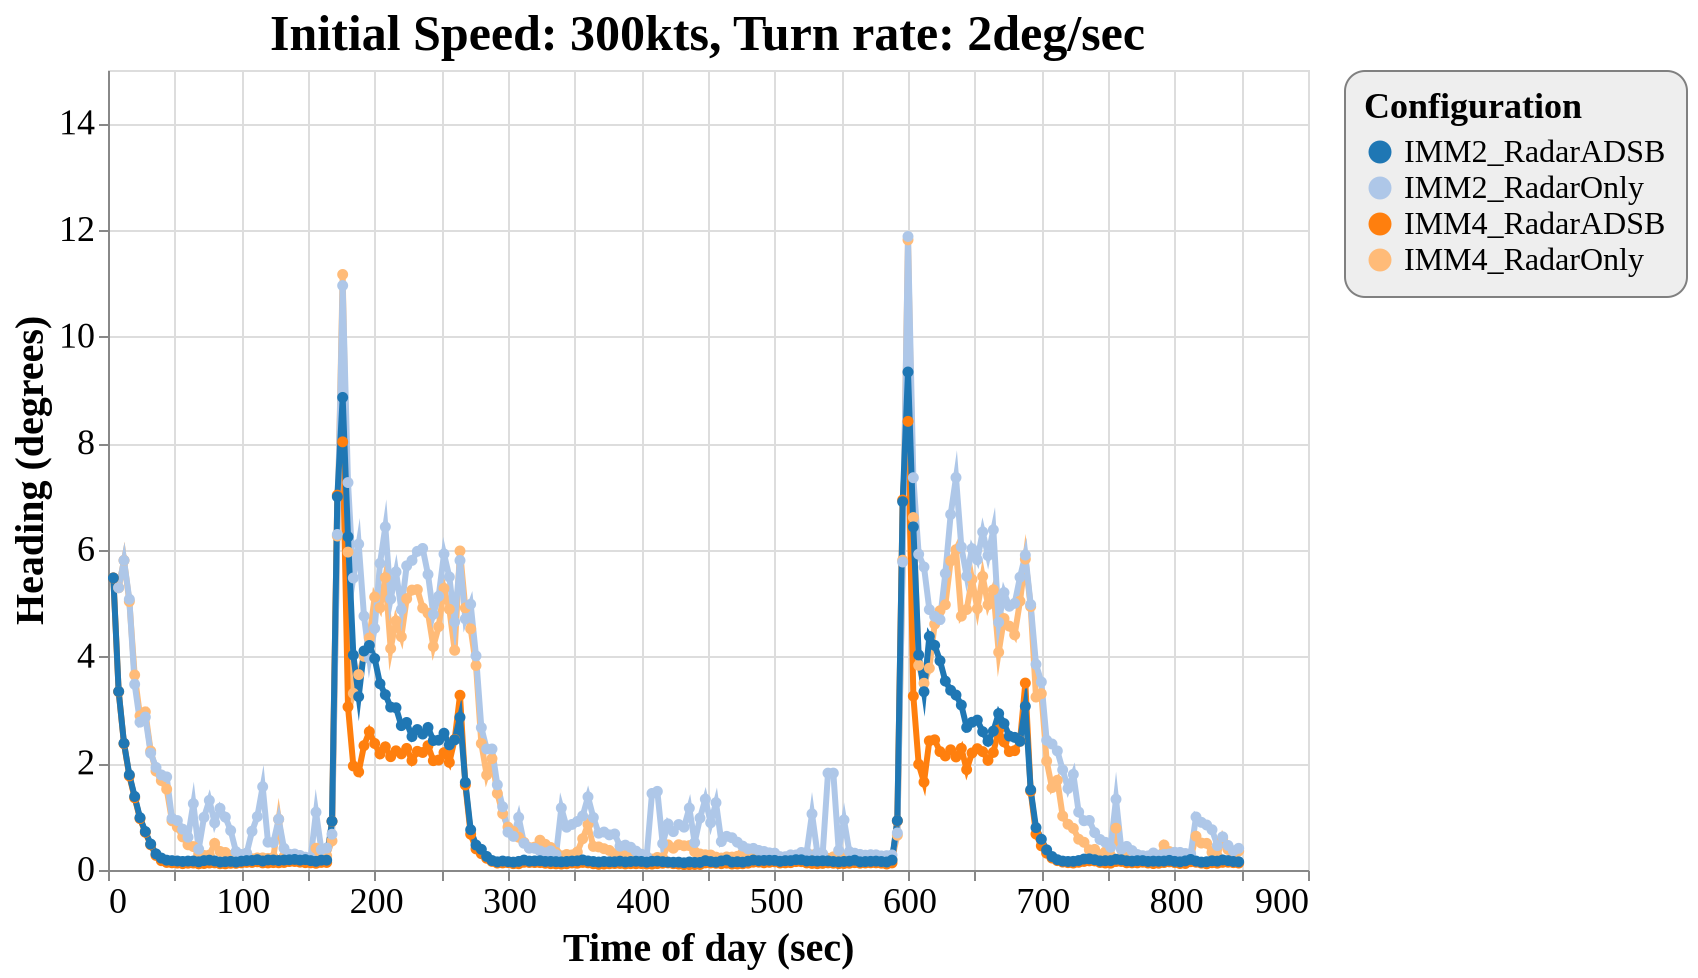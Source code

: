 {
  "config": {
    "view": {
      "continuousWidth": 600,
      "continuousHeight": 400
    },
    "axisX": {
      "labelFontSize": 18,
      "titleFontSize": 20
    },
    "axisY": {
      "labelFontSize": 18,
      "titleFontSize": 20
    },
    "font": "Times New Roman",
    "legend": {
      "cornerRadius": 10,
      "fillColor": "#EEEEEE",
      "labelFontSize": 16,
      "padding": 10,
      "strokeColor": "gray",
      "titleFontSize": 18
    },
    "title": {
      "fontSize": 25
    }
  },
  "data": {
    "name": "data-ed7f64b979e63a36eb030fb5ae79353a"
  },
  "mark": {
    "type": "line",
    "point": true,
    "strokeWidth": 3
  },
  "encoding": {
    "color": {
      "type": "ordinal",
      "field": "config",
      "scale": {
        "scheme": "category20"
      },
      "title": "Configuration"
    },
    "x": {
      "type": "quantitative",
      "field": "time",
      "title": "Time of day (sec)"
    },
    "y": {
      "type": "quantitative",
      "field": "rmse_hdg",
      "scale": {
        "domain": [
          0,
          15
        ],
        "zero": false
      },
      "title": "Heading (degrees)"
    }
  },
  "selection": {
    "selector046": {
      "type": "interval",
      "bind": "scales",
      "encodings": [
        "x",
        "y"
      ]
    }
  },
  "title": "Initial Speed: 300kts, Turn rate: 2deg/sec",
  "$schema": "https://vega.github.io/schema/vega-lite/v4.8.1.json",
  "datasets": {
    "data-ed7f64b979e63a36eb030fb5ae79353a": [
      {
        "scenario": "turns_new_08",
        "config": "IMM4_RadarOnly",
        "time": 8,
        "rmse_hdg": 5.292504133205756,
        "rmse_tr": 0.0
      },
      {
        "scenario": "turns_new_08",
        "config": "IMM4_RadarOnly",
        "time": 12,
        "rmse_hdg": 5.805328331544826,
        "rmse_tr": 1.1111111111111112e-05
      },
      {
        "scenario": "turns_new_08",
        "config": "IMM4_RadarOnly",
        "time": 16,
        "rmse_hdg": 5.034043097576428,
        "rmse_tr": 0.0004749698203836
      },
      {
        "scenario": "turns_new_08",
        "config": "IMM4_RadarOnly",
        "time": 20,
        "rmse_hdg": 3.6560200552825344,
        "rmse_tr": 0.0051835164681137
      },
      {
        "scenario": "turns_new_08",
        "config": "IMM4_RadarOnly",
        "time": 24,
        "rmse_hdg": 2.891531050876304,
        "rmse_tr": 0.0120021778326798
      },
      {
        "scenario": "turns_new_08",
        "config": "IMM4_RadarOnly",
        "time": 28,
        "rmse_hdg": 2.965279786213489,
        "rmse_tr": 0.0274145466572229
      },
      {
        "scenario": "turns_new_08",
        "config": "IMM4_RadarOnly",
        "time": 32,
        "rmse_hdg": 2.230807808454343,
        "rmse_tr": 0.0259173133336536
      },
      {
        "scenario": "turns_new_08",
        "config": "IMM4_RadarOnly",
        "time": 36,
        "rmse_hdg": 1.854882898200783,
        "rmse_tr": 0.0215014567299388
      },
      {
        "scenario": "turns_new_08",
        "config": "IMM4_RadarOnly",
        "time": 40,
        "rmse_hdg": 1.676484940101154,
        "rmse_tr": 0.0197023397844635
      },
      {
        "scenario": "turns_new_08",
        "config": "IMM4_RadarOnly",
        "time": 44,
        "rmse_hdg": 1.5161177075761003,
        "rmse_tr": 0.0263967556657521
      },
      {
        "scenario": "turns_new_08",
        "config": "IMM4_RadarOnly",
        "time": 48,
        "rmse_hdg": 0.9218679626391966,
        "rmse_tr": 0.0245965920879772
      },
      {
        "scenario": "turns_new_08",
        "config": "IMM4_RadarOnly",
        "time": 52,
        "rmse_hdg": 0.8062573175289421,
        "rmse_tr": 0.0153050955003835
      },
      {
        "scenario": "turns_new_08",
        "config": "IMM4_RadarOnly",
        "time": 56,
        "rmse_hdg": 0.6205997395239938,
        "rmse_tr": 0.0122698369623466
      },
      {
        "scenario": "turns_new_08",
        "config": "IMM4_RadarOnly",
        "time": 60,
        "rmse_hdg": 0.4725579426634489,
        "rmse_tr": 0.0138449739166346
      },
      {
        "scenario": "turns_new_08",
        "config": "IMM4_RadarOnly",
        "time": 64,
        "rmse_hdg": 0.4394333009869191,
        "rmse_tr": 0.0178169166896296
      },
      {
        "scenario": "turns_new_08",
        "config": "IMM4_RadarOnly",
        "time": 68,
        "rmse_hdg": 0.2910646733421921,
        "rmse_tr": 0.0205895872152628
      },
      {
        "scenario": "turns_new_08",
        "config": "IMM4_RadarOnly",
        "time": 72,
        "rmse_hdg": 0.2732151006589314,
        "rmse_tr": 0.0270557724813283
      },
      {
        "scenario": "turns_new_08",
        "config": "IMM4_RadarOnly",
        "time": 76,
        "rmse_hdg": 0.2796700114694378,
        "rmse_tr": 0.0253080462937621
      },
      {
        "scenario": "turns_new_08",
        "config": "IMM4_RadarOnly",
        "time": 80,
        "rmse_hdg": 0.4985424209177648,
        "rmse_tr": 0.0253303178029806
      },
      {
        "scenario": "turns_new_08",
        "config": "IMM4_RadarOnly",
        "time": 84,
        "rmse_hdg": 0.3481253051275872,
        "rmse_tr": 0.0284894855951048
      },
      {
        "scenario": "turns_new_08",
        "config": "IMM4_RadarOnly",
        "time": 88,
        "rmse_hdg": 0.3288446336850402,
        "rmse_tr": 0.019048707984062
      },
      {
        "scenario": "turns_new_08",
        "config": "IMM4_RadarOnly",
        "time": 92,
        "rmse_hdg": 0.2724081399119075,
        "rmse_tr": 0.0105818094041372
      },
      {
        "scenario": "turns_new_08",
        "config": "IMM4_RadarOnly",
        "time": 96,
        "rmse_hdg": 0.2081286714022097,
        "rmse_tr": 0.0350298932492326
      },
      {
        "scenario": "turns_new_08",
        "config": "IMM4_RadarOnly",
        "time": 100,
        "rmse_hdg": 0.2514955267991859,
        "rmse_tr": 0.0097336187172774
      },
      {
        "scenario": "turns_new_08",
        "config": "IMM4_RadarOnly",
        "time": 104,
        "rmse_hdg": 0.2434437611951982,
        "rmse_tr": 0.0178056575683528
      },
      {
        "scenario": "turns_new_08",
        "config": "IMM4_RadarOnly",
        "time": 108,
        "rmse_hdg": 0.2103033523270608,
        "rmse_tr": 0.0166921288835986
      },
      {
        "scenario": "turns_new_08",
        "config": "IMM4_RadarOnly",
        "time": 112,
        "rmse_hdg": 0.2264835150925902,
        "rmse_tr": 0.0195528870324652
      },
      {
        "scenario": "turns_new_08",
        "config": "IMM4_RadarOnly",
        "time": 116,
        "rmse_hdg": 0.2271698491236836,
        "rmse_tr": 0.0178720918380212
      },
      {
        "scenario": "turns_new_08",
        "config": "IMM4_RadarOnly",
        "time": 120,
        "rmse_hdg": 0.2177807162422162,
        "rmse_tr": 0.0134034296583189
      },
      {
        "scenario": "turns_new_08",
        "config": "IMM4_RadarOnly",
        "time": 124,
        "rmse_hdg": 0.2359336895874625,
        "rmse_tr": 0.0093347592948311
      },
      {
        "scenario": "turns_new_08",
        "config": "IMM4_RadarOnly",
        "time": 128,
        "rmse_hdg": 0.9513669915139864,
        "rmse_tr": 0.0420891950384305
      },
      {
        "scenario": "turns_new_08",
        "config": "IMM4_RadarOnly",
        "time": 132,
        "rmse_hdg": 0.2495727441485716,
        "rmse_tr": 0.0285843848774733
      },
      {
        "scenario": "turns_new_08",
        "config": "IMM4_RadarOnly",
        "time": 136,
        "rmse_hdg": 0.2793953097860358,
        "rmse_tr": 0.0181848384052783
      },
      {
        "scenario": "turns_new_08",
        "config": "IMM4_RadarOnly",
        "time": 140,
        "rmse_hdg": 0.2750042881312329,
        "rmse_tr": 0.0188765053129595
      },
      {
        "scenario": "turns_new_08",
        "config": "IMM4_RadarOnly",
        "time": 144,
        "rmse_hdg": 0.2566262214658887,
        "rmse_tr": 0.0121786374659202
      },
      {
        "scenario": "turns_new_08",
        "config": "IMM4_RadarOnly",
        "time": 148,
        "rmse_hdg": 0.2222803342820659,
        "rmse_tr": 0.0084836645444385
      },
      {
        "scenario": "turns_new_08",
        "config": "IMM4_RadarOnly",
        "time": 152,
        "rmse_hdg": 0.2017826536554602,
        "rmse_tr": 0.0071966694576068
      },
      {
        "scenario": "turns_new_08",
        "config": "IMM4_RadarOnly",
        "time": 156,
        "rmse_hdg": 0.4080182125697552,
        "rmse_tr": 0.0298757943732195
      },
      {
        "scenario": "turns_new_08",
        "config": "IMM4_RadarOnly",
        "time": 160,
        "rmse_hdg": 0.2977788142602188,
        "rmse_tr": 0.022621535953354
      },
      {
        "scenario": "turns_new_08",
        "config": "IMM4_RadarOnly",
        "time": 164,
        "rmse_hdg": 0.266815663503098,
        "rmse_tr": 0.0185255333152755
      },
      {
        "scenario": "turns_new_08",
        "config": "IMM4_RadarOnly",
        "time": 168,
        "rmse_hdg": 0.5462675694727153,
        "rmse_tr": 0.9712810067471704
      },
      {
        "scenario": "turns_new_08",
        "config": "IMM4_RadarOnly",
        "time": 172,
        "rmse_hdg": 6.261834470958225,
        "rmse_tr": 1.9935809116623628
      },
      {
        "scenario": "turns_new_08",
        "config": "IMM4_RadarOnly",
        "time": 176,
        "rmse_hdg": 11.165890977421546,
        "rmse_tr": 1.8623997926232236
      },
      {
        "scenario": "turns_new_08",
        "config": "IMM4_RadarOnly",
        "time": 180,
        "rmse_hdg": 5.9606152172321245,
        "rmse_tr": 1.3937902427698137
      },
      {
        "scenario": "turns_new_08",
        "config": "IMM4_RadarOnly",
        "time": 184,
        "rmse_hdg": 3.3111613196281704,
        "rmse_tr": 0.8730513892770483
      },
      {
        "scenario": "turns_new_08",
        "config": "IMM4_RadarOnly",
        "time": 188,
        "rmse_hdg": 3.663440195368465,
        "rmse_tr": 0.5396650937279802
      },
      {
        "scenario": "turns_new_08",
        "config": "IMM4_RadarOnly",
        "time": 192,
        "rmse_hdg": 4.006649855665156,
        "rmse_tr": 0.3766239523389476
      },
      {
        "scenario": "turns_new_08",
        "config": "IMM4_RadarOnly",
        "time": 196,
        "rmse_hdg": 4.350220237185333,
        "rmse_tr": 0.2907665077288076
      },
      {
        "scenario": "turns_new_08",
        "config": "IMM4_RadarOnly",
        "time": 200,
        "rmse_hdg": 5.119320617813082,
        "rmse_tr": 0.2712548562402124
      },
      {
        "scenario": "turns_new_08",
        "config": "IMM4_RadarOnly",
        "time": 204,
        "rmse_hdg": 4.91797423228859,
        "rmse_tr": 0.2402853483597442
      },
      {
        "scenario": "turns_new_08",
        "config": "IMM4_RadarOnly",
        "time": 208,
        "rmse_hdg": 5.482277716183301,
        "rmse_tr": 0.2592289462232179
      },
      {
        "scenario": "turns_new_08",
        "config": "IMM4_RadarOnly",
        "time": 212,
        "rmse_hdg": 4.153429223475064,
        "rmse_tr": 0.1970941678487722
      },
      {
        "scenario": "turns_new_08",
        "config": "IMM4_RadarOnly",
        "time": 216,
        "rmse_hdg": 4.670740535587756,
        "rmse_tr": 0.1940719832836573
      },
      {
        "scenario": "turns_new_08",
        "config": "IMM4_RadarOnly",
        "time": 220,
        "rmse_hdg": 4.374623761915914,
        "rmse_tr": 0.2141198507943663
      },
      {
        "scenario": "turns_new_08",
        "config": "IMM4_RadarOnly",
        "time": 224,
        "rmse_hdg": 5.085957965355558,
        "rmse_tr": 0.2084936037824225
      },
      {
        "scenario": "turns_new_08",
        "config": "IMM4_RadarOnly",
        "time": 228,
        "rmse_hdg": 5.2490501286766165,
        "rmse_tr": 0.2152739385991718
      },
      {
        "scenario": "turns_new_08",
        "config": "IMM4_RadarOnly",
        "time": 232,
        "rmse_hdg": 5.257200919675914,
        "rmse_tr": 0.2184833134451422
      },
      {
        "scenario": "turns_new_08",
        "config": "IMM4_RadarOnly",
        "time": 236,
        "rmse_hdg": 4.911815099503613,
        "rmse_tr": 0.1929327087097729
      },
      {
        "scenario": "turns_new_08",
        "config": "IMM4_RadarOnly",
        "time": 240,
        "rmse_hdg": 4.815645310292843,
        "rmse_tr": 0.197841085530703
      },
      {
        "scenario": "turns_new_08",
        "config": "IMM4_RadarOnly",
        "time": 244,
        "rmse_hdg": 4.190618079620868,
        "rmse_tr": 0.236684560799294
      },
      {
        "scenario": "turns_new_08",
        "config": "IMM4_RadarOnly",
        "time": 248,
        "rmse_hdg": 4.564034783358568,
        "rmse_tr": 0.2198220969564816
      },
      {
        "scenario": "turns_new_08",
        "config": "IMM4_RadarOnly",
        "time": 252,
        "rmse_hdg": 5.280520373245014,
        "rmse_tr": 0.2347030207942045
      },
      {
        "scenario": "turns_new_08",
        "config": "IMM4_RadarOnly",
        "time": 256,
        "rmse_hdg": 4.889592604815042,
        "rmse_tr": 0.2145613015524789
      },
      {
        "scenario": "turns_new_08",
        "config": "IMM4_RadarOnly",
        "time": 260,
        "rmse_hdg": 4.118931399976436,
        "rmse_tr": 1.6806628009785962
      },
      {
        "scenario": "turns_new_08",
        "config": "IMM4_RadarOnly",
        "time": 264,
        "rmse_hdg": 5.981940770737818,
        "rmse_tr": 1.8457904447410696
      },
      {
        "scenario": "turns_new_08",
        "config": "IMM4_RadarOnly",
        "time": 268,
        "rmse_hdg": 4.913601441960346,
        "rmse_tr": 1.484329757924724
      },
      {
        "scenario": "turns_new_08",
        "config": "IMM4_RadarOnly",
        "time": 272,
        "rmse_hdg": 4.521856846944881,
        "rmse_tr": 1.09354062882238
      },
      {
        "scenario": "turns_new_08",
        "config": "IMM4_RadarOnly",
        "time": 276,
        "rmse_hdg": 3.8342774594913753,
        "rmse_tr": 0.7486950191682009
      },
      {
        "scenario": "turns_new_08",
        "config": "IMM4_RadarOnly",
        "time": 280,
        "rmse_hdg": 2.3718105625929704,
        "rmse_tr": 0.4852828341677985
      },
      {
        "scenario": "turns_new_08",
        "config": "IMM4_RadarOnly",
        "time": 284,
        "rmse_hdg": 1.7820285892367589,
        "rmse_tr": 0.3250320793233888
      },
      {
        "scenario": "turns_new_08",
        "config": "IMM4_RadarOnly",
        "time": 288,
        "rmse_hdg": 2.0882187498367637,
        "rmse_tr": 0.2212244386684051
      },
      {
        "scenario": "turns_new_08",
        "config": "IMM4_RadarOnly",
        "time": 292,
        "rmse_hdg": 1.4360718993142352,
        "rmse_tr": 0.1562709617939302
      },
      {
        "scenario": "turns_new_08",
        "config": "IMM4_RadarOnly",
        "time": 296,
        "rmse_hdg": 1.0570734826993304,
        "rmse_tr": 0.1058925062011718
      },
      {
        "scenario": "turns_new_08",
        "config": "IMM4_RadarOnly",
        "time": 300,
        "rmse_hdg": 0.8043284452185009,
        "rmse_tr": 0.0759943552864173
      },
      {
        "scenario": "turns_new_08",
        "config": "IMM4_RadarOnly",
        "time": 304,
        "rmse_hdg": 0.7234082467911365,
        "rmse_tr": 0.0528333917909459
      },
      {
        "scenario": "turns_new_08",
        "config": "IMM4_RadarOnly",
        "time": 308,
        "rmse_hdg": 0.614617730752175,
        "rmse_tr": 0.03689805165881
      },
      {
        "scenario": "turns_new_08",
        "config": "IMM4_RadarOnly",
        "time": 312,
        "rmse_hdg": 0.5173336895481137,
        "rmse_tr": 0.0314760148715672
      },
      {
        "scenario": "turns_new_08",
        "config": "IMM4_RadarOnly",
        "time": 316,
        "rmse_hdg": 0.4201288664955175,
        "rmse_tr": 0.0206428203755652
      },
      {
        "scenario": "turns_new_08",
        "config": "IMM4_RadarOnly",
        "time": 320,
        "rmse_hdg": 0.4289049241525043,
        "rmse_tr": 0.0143580231991969
      },
      {
        "scenario": "turns_new_08",
        "config": "IMM4_RadarOnly",
        "time": 324,
        "rmse_hdg": 0.5585344342882651,
        "rmse_tr": 0.0145323837883338
      },
      {
        "scenario": "turns_new_08",
        "config": "IMM4_RadarOnly",
        "time": 328,
        "rmse_hdg": 0.4813503019709719,
        "rmse_tr": 0.0088412199277769
      },
      {
        "scenario": "turns_new_08",
        "config": "IMM4_RadarOnly",
        "time": 332,
        "rmse_hdg": 0.4224062345977227,
        "rmse_tr": 0.0098060700083677
      },
      {
        "scenario": "turns_new_08",
        "config": "IMM4_RadarOnly",
        "time": 336,
        "rmse_hdg": 0.3307173774385584,
        "rmse_tr": 0.0085482228457813
      },
      {
        "scenario": "turns_new_08",
        "config": "IMM4_RadarOnly",
        "time": 340,
        "rmse_hdg": 0.2661134707419851,
        "rmse_tr": 0.0142916813276959
      },
      {
        "scenario": "turns_new_08",
        "config": "IMM4_RadarOnly",
        "time": 344,
        "rmse_hdg": 0.2915344022449319,
        "rmse_tr": 0.0132300228372253
      },
      {
        "scenario": "turns_new_08",
        "config": "IMM4_RadarOnly",
        "time": 348,
        "rmse_hdg": 0.2825473745550029,
        "rmse_tr": 0.0153161094128753
      },
      {
        "scenario": "turns_new_08",
        "config": "IMM4_RadarOnly",
        "time": 352,
        "rmse_hdg": 0.3367585918820004,
        "rmse_tr": 0.0108761206319165
      },
      {
        "scenario": "turns_new_08",
        "config": "IMM4_RadarOnly",
        "time": 356,
        "rmse_hdg": 0.5862137081542076,
        "rmse_tr": 0.0132659148242415
      },
      {
        "scenario": "turns_new_08",
        "config": "IMM4_RadarOnly",
        "time": 360,
        "rmse_hdg": 0.8545290092127952,
        "rmse_tr": 0.0339833047245261
      },
      {
        "scenario": "turns_new_08",
        "config": "IMM4_RadarOnly",
        "time": 364,
        "rmse_hdg": 0.4424009313629379,
        "rmse_tr": 0.0336820939272996
      },
      {
        "scenario": "turns_new_08",
        "config": "IMM4_RadarOnly",
        "time": 368,
        "rmse_hdg": 0.4327859790978723,
        "rmse_tr": 0.0172586398116464
      },
      {
        "scenario": "turns_new_08",
        "config": "IMM4_RadarOnly",
        "time": 372,
        "rmse_hdg": 0.3996626728890754,
        "rmse_tr": 0.0164109949821002
      },
      {
        "scenario": "turns_new_08",
        "config": "IMM4_RadarOnly",
        "time": 376,
        "rmse_hdg": 0.3669229873317796,
        "rmse_tr": 0.0097229484466249
      },
      {
        "scenario": "turns_new_08",
        "config": "IMM4_RadarOnly",
        "time": 380,
        "rmse_hdg": 0.3038119881405763,
        "rmse_tr": 0.0126032186638832
      },
      {
        "scenario": "turns_new_08",
        "config": "IMM4_RadarOnly",
        "time": 384,
        "rmse_hdg": 0.2795137347751028,
        "rmse_tr": 0.0173139713411915
      },
      {
        "scenario": "turns_new_08",
        "config": "IMM4_RadarOnly",
        "time": 388,
        "rmse_hdg": 0.2752762249087302,
        "rmse_tr": 0.011637894998667
      },
      {
        "scenario": "turns_new_08",
        "config": "IMM4_RadarOnly",
        "time": 392,
        "rmse_hdg": 0.2577700101859417,
        "rmse_tr": 0.0077506302264759
      },
      {
        "scenario": "turns_new_08",
        "config": "IMM4_RadarOnly",
        "time": 396,
        "rmse_hdg": 0.2477818955626027,
        "rmse_tr": 0.0071653608907168
      },
      {
        "scenario": "turns_new_08",
        "config": "IMM4_RadarOnly",
        "time": 400,
        "rmse_hdg": 0.2169526871658182,
        "rmse_tr": 0.0095918649841349
      },
      {
        "scenario": "turns_new_08",
        "config": "IMM4_RadarOnly",
        "time": 404,
        "rmse_hdg": 0.1923197474153457,
        "rmse_tr": 0.0115610319183191
      },
      {
        "scenario": "turns_new_08",
        "config": "IMM4_RadarOnly",
        "time": 408,
        "rmse_hdg": 0.2050899918618776,
        "rmse_tr": 0.01380412636721
      },
      {
        "scenario": "turns_new_08",
        "config": "IMM4_RadarOnly",
        "time": 412,
        "rmse_hdg": 0.2356014340242555,
        "rmse_tr": 0.0162255805531177
      },
      {
        "scenario": "turns_new_08",
        "config": "IMM4_RadarOnly",
        "time": 416,
        "rmse_hdg": 0.2287879791290171,
        "rmse_tr": 0.0105979629260447
      },
      {
        "scenario": "turns_new_08",
        "config": "IMM4_RadarOnly",
        "time": 420,
        "rmse_hdg": 0.4716065222878134,
        "rmse_tr": 0.0154548467522519
      },
      {
        "scenario": "turns_new_08",
        "config": "IMM4_RadarOnly",
        "time": 424,
        "rmse_hdg": 0.4081186102103152,
        "rmse_tr": 0.0144154250717764
      },
      {
        "scenario": "turns_new_08",
        "config": "IMM4_RadarOnly",
        "time": 428,
        "rmse_hdg": 0.4738200655791786,
        "rmse_tr": 0.012265450367894
      },
      {
        "scenario": "turns_new_08",
        "config": "IMM4_RadarOnly",
        "time": 432,
        "rmse_hdg": 0.453952254728019,
        "rmse_tr": 0.010827473760494
      },
      {
        "scenario": "turns_new_08",
        "config": "IMM4_RadarOnly",
        "time": 436,
        "rmse_hdg": 0.4567096680936711,
        "rmse_tr": 0.0141846406724933
      },
      {
        "scenario": "turns_new_08",
        "config": "IMM4_RadarOnly",
        "time": 440,
        "rmse_hdg": 0.3424667444794901,
        "rmse_tr": 0.0118484786483747
      },
      {
        "scenario": "turns_new_08",
        "config": "IMM4_RadarOnly",
        "time": 444,
        "rmse_hdg": 0.300343370745683,
        "rmse_tr": 0.01375968877147
      },
      {
        "scenario": "turns_new_08",
        "config": "IMM4_RadarOnly",
        "time": 448,
        "rmse_hdg": 0.2854447471993537,
        "rmse_tr": 0.0166305831616421
      },
      {
        "scenario": "turns_new_08",
        "config": "IMM4_RadarOnly",
        "time": 452,
        "rmse_hdg": 0.2811173358612722,
        "rmse_tr": 0.0188467203928221
      },
      {
        "scenario": "turns_new_08",
        "config": "IMM4_RadarOnly",
        "time": 456,
        "rmse_hdg": 0.2411550377089146,
        "rmse_tr": 0.0147377187509567
      },
      {
        "scenario": "turns_new_08",
        "config": "IMM4_RadarOnly",
        "time": 460,
        "rmse_hdg": 0.2238818369655691,
        "rmse_tr": 0.0131477273717831
      },
      {
        "scenario": "turns_new_08",
        "config": "IMM4_RadarOnly",
        "time": 464,
        "rmse_hdg": 0.2448301518985922,
        "rmse_tr": 0.0147516045251211
      },
      {
        "scenario": "turns_new_08",
        "config": "IMM4_RadarOnly",
        "time": 468,
        "rmse_hdg": 0.24236217336235,
        "rmse_tr": 0.0151012384871623
      },
      {
        "scenario": "turns_new_08",
        "config": "IMM4_RadarOnly",
        "time": 472,
        "rmse_hdg": 0.2560566343604481,
        "rmse_tr": 0.0160769011317479
      },
      {
        "scenario": "turns_new_08",
        "config": "IMM4_RadarOnly",
        "time": 476,
        "rmse_hdg": 0.3156745368621607,
        "rmse_tr": 0.013657156874119
      },
      {
        "scenario": "turns_new_08",
        "config": "IMM4_RadarOnly",
        "time": 480,
        "rmse_hdg": 0.2443023141307823,
        "rmse_tr": 0.0124730053342795
      },
      {
        "scenario": "turns_new_08",
        "config": "IMM4_RadarOnly",
        "time": 484,
        "rmse_hdg": 0.2733704537046353,
        "rmse_tr": 0.0125630509007121
      },
      {
        "scenario": "turns_new_08",
        "config": "IMM4_RadarOnly",
        "time": 488,
        "rmse_hdg": 0.2688421585144149,
        "rmse_tr": 0.0088059814747995
      },
      {
        "scenario": "turns_new_08",
        "config": "IMM4_RadarOnly",
        "time": 492,
        "rmse_hdg": 0.2338821229970918,
        "rmse_tr": 0.0099212791343161
      },
      {
        "scenario": "turns_new_08",
        "config": "IMM4_RadarOnly",
        "time": 496,
        "rmse_hdg": 0.2363392688488317,
        "rmse_tr": 0.0075594983712545
      },
      {
        "scenario": "turns_new_08",
        "config": "IMM4_RadarOnly",
        "time": 500,
        "rmse_hdg": 0.2466424104497821,
        "rmse_tr": 0.0092205595247098
      },
      {
        "scenario": "turns_new_08",
        "config": "IMM4_RadarOnly",
        "time": 504,
        "rmse_hdg": 0.2136057568391803,
        "rmse_tr": 0.0101008742834629
      },
      {
        "scenario": "turns_new_08",
        "config": "IMM4_RadarOnly",
        "time": 508,
        "rmse_hdg": 0.2187851666647972,
        "rmse_tr": 0.0117094413593968
      },
      {
        "scenario": "turns_new_08",
        "config": "IMM4_RadarOnly",
        "time": 512,
        "rmse_hdg": 0.2129008823708484,
        "rmse_tr": 0.0120732585257076
      },
      {
        "scenario": "turns_new_08",
        "config": "IMM4_RadarOnly",
        "time": 516,
        "rmse_hdg": 0.1979153652531264,
        "rmse_tr": 0.0084496968613779
      },
      {
        "scenario": "turns_new_08",
        "config": "IMM4_RadarOnly",
        "time": 520,
        "rmse_hdg": 0.2876733081177146,
        "rmse_tr": 0.0083772290228747
      },
      {
        "scenario": "turns_new_08",
        "config": "IMM4_RadarOnly",
        "time": 524,
        "rmse_hdg": 0.3137299726301203,
        "rmse_tr": 0.0086100716218469
      },
      {
        "scenario": "turns_new_08",
        "config": "IMM4_RadarOnly",
        "time": 528,
        "rmse_hdg": 0.2815574120338247,
        "rmse_tr": 0.0277540377273198
      },
      {
        "scenario": "turns_new_08",
        "config": "IMM4_RadarOnly",
        "time": 532,
        "rmse_hdg": 0.2608202148339381,
        "rmse_tr": 0.0258899556937674
      },
      {
        "scenario": "turns_new_08",
        "config": "IMM4_RadarOnly",
        "time": 536,
        "rmse_hdg": 0.2136763908343641,
        "rmse_tr": 0.0211012170265129
      },
      {
        "scenario": "turns_new_08",
        "config": "IMM4_RadarOnly",
        "time": 540,
        "rmse_hdg": 0.219146070008113,
        "rmse_tr": 0.0239163124247865
      },
      {
        "scenario": "turns_new_08",
        "config": "IMM4_RadarOnly",
        "time": 544,
        "rmse_hdg": 0.246412352813425,
        "rmse_tr": 0.0273126989477335
      },
      {
        "scenario": "turns_new_08",
        "config": "IMM4_RadarOnly",
        "time": 548,
        "rmse_hdg": 0.2536878438630684,
        "rmse_tr": 0.0163409117931065
      },
      {
        "scenario": "turns_new_08",
        "config": "IMM4_RadarOnly",
        "time": 552,
        "rmse_hdg": 0.231478169288473,
        "rmse_tr": 0.0129735789202517
      },
      {
        "scenario": "turns_new_08",
        "config": "IMM4_RadarOnly",
        "time": 556,
        "rmse_hdg": 0.2109064072166668,
        "rmse_tr": 0.0112464896484087
      },
      {
        "scenario": "turns_new_08",
        "config": "IMM4_RadarOnly",
        "time": 560,
        "rmse_hdg": 0.2040029105184541,
        "rmse_tr": 0.0088890074319352
      },
      {
        "scenario": "turns_new_08",
        "config": "IMM4_RadarOnly",
        "time": 564,
        "rmse_hdg": 0.2148405955155626,
        "rmse_tr": 0.0155852434955253
      },
      {
        "scenario": "turns_new_08",
        "config": "IMM4_RadarOnly",
        "time": 568,
        "rmse_hdg": 0.2138210570651179,
        "rmse_tr": 0.0120037918391864
      },
      {
        "scenario": "turns_new_08",
        "config": "IMM4_RadarOnly",
        "time": 572,
        "rmse_hdg": 0.196606342863228,
        "rmse_tr": 0.0084641639913267
      },
      {
        "scenario": "turns_new_08",
        "config": "IMM4_RadarOnly",
        "time": 576,
        "rmse_hdg": 0.1942810663532692,
        "rmse_tr": 0.0089769271601666
      },
      {
        "scenario": "turns_new_08",
        "config": "IMM4_RadarOnly",
        "time": 580,
        "rmse_hdg": 0.1855222018922727,
        "rmse_tr": 0.0091894074936327
      },
      {
        "scenario": "turns_new_08",
        "config": "IMM4_RadarOnly",
        "time": 584,
        "rmse_hdg": 0.1942889968210093,
        "rmse_tr": 0.0079082574385439
      },
      {
        "scenario": "turns_new_08",
        "config": "IMM4_RadarOnly",
        "time": 588,
        "rmse_hdg": 0.2053603694872304,
        "rmse_tr": 0.0104364420198599
      },
      {
        "scenario": "turns_new_08",
        "config": "IMM4_RadarOnly",
        "time": 592,
        "rmse_hdg": 0.6521001117806356,
        "rmse_tr": 0.9913087797768892
      },
      {
        "scenario": "turns_new_08",
        "config": "IMM4_RadarOnly",
        "time": 596,
        "rmse_hdg": 5.808815596471407,
        "rmse_tr": 1.9921992055323707
      },
      {
        "scenario": "turns_new_08",
        "config": "IMM4_RadarOnly",
        "time": 600,
        "rmse_hdg": 11.814591744463002,
        "rmse_tr": 1.892912113229956
      },
      {
        "scenario": "turns_new_08",
        "config": "IMM4_RadarOnly",
        "time": 604,
        "rmse_hdg": 6.6085673379524605,
        "rmse_tr": 1.4388760727641243
      },
      {
        "scenario": "turns_new_08",
        "config": "IMM4_RadarOnly",
        "time": 608,
        "rmse_hdg": 3.838312388550579,
        "rmse_tr": 0.9579930025094876
      },
      {
        "scenario": "turns_new_08",
        "config": "IMM4_RadarOnly",
        "time": 612,
        "rmse_hdg": 3.501709037096803,
        "rmse_tr": 0.5859036949924665
      },
      {
        "scenario": "turns_new_08",
        "config": "IMM4_RadarOnly",
        "time": 616,
        "rmse_hdg": 3.783932469615267,
        "rmse_tr": 0.3724615844795856
      },
      {
        "scenario": "turns_new_08",
        "config": "IMM4_RadarOnly",
        "time": 620,
        "rmse_hdg": 4.609552276360898,
        "rmse_tr": 0.2624919113864408
      },
      {
        "scenario": "turns_new_08",
        "config": "IMM4_RadarOnly",
        "time": 624,
        "rmse_hdg": 4.860539414420782,
        "rmse_tr": 0.215071157831622
      },
      {
        "scenario": "turns_new_08",
        "config": "IMM4_RadarOnly",
        "time": 628,
        "rmse_hdg": 4.974158799355613,
        "rmse_tr": 0.2054131230488686
      },
      {
        "scenario": "turns_new_08",
        "config": "IMM4_RadarOnly",
        "time": 632,
        "rmse_hdg": 5.794496953144425,
        "rmse_tr": 0.2235654768292871
      },
      {
        "scenario": "turns_new_08",
        "config": "IMM4_RadarOnly",
        "time": 636,
        "rmse_hdg": 6.006207743059907,
        "rmse_tr": 0.2482543932819392
      },
      {
        "scenario": "turns_new_08",
        "config": "IMM4_RadarOnly",
        "time": 640,
        "rmse_hdg": 4.759600363040332,
        "rmse_tr": 0.2129692296183362
      },
      {
        "scenario": "turns_new_08",
        "config": "IMM4_RadarOnly",
        "time": 644,
        "rmse_hdg": 4.8838153343114,
        "rmse_tr": 0.2063828652504018
      },
      {
        "scenario": "turns_new_08",
        "config": "IMM4_RadarOnly",
        "time": 648,
        "rmse_hdg": 5.448218264451715,
        "rmse_tr": 0.2137249363575823
      },
      {
        "scenario": "turns_new_08",
        "config": "IMM4_RadarOnly",
        "time": 652,
        "rmse_hdg": 4.900490014915418,
        "rmse_tr": 0.1919219206319268
      },
      {
        "scenario": "turns_new_08",
        "config": "IMM4_RadarOnly",
        "time": 656,
        "rmse_hdg": 5.504811973412114,
        "rmse_tr": 0.226007061278122
      },
      {
        "scenario": "turns_new_08",
        "config": "IMM4_RadarOnly",
        "time": 660,
        "rmse_hdg": 4.974207297224626,
        "rmse_tr": 0.252067029691761
      },
      {
        "scenario": "turns_new_08",
        "config": "IMM4_RadarOnly",
        "time": 664,
        "rmse_hdg": 5.253065264039736,
        "rmse_tr": 0.2110300164101945
      },
      {
        "scenario": "turns_new_08",
        "config": "IMM4_RadarOnly",
        "time": 668,
        "rmse_hdg": 4.082153997218692,
        "rmse_tr": 0.1773567468156361
      },
      {
        "scenario": "turns_new_08",
        "config": "IMM4_RadarOnly",
        "time": 672,
        "rmse_hdg": 4.715108862554409,
        "rmse_tr": 0.2034267461359942
      },
      {
        "scenario": "turns_new_08",
        "config": "IMM4_RadarOnly",
        "time": 676,
        "rmse_hdg": 4.57219436346702,
        "rmse_tr": 0.207428746678115
      },
      {
        "scenario": "turns_new_08",
        "config": "IMM4_RadarOnly",
        "time": 680,
        "rmse_hdg": 4.409718564369176,
        "rmse_tr": 0.2191633952138287
      },
      {
        "scenario": "turns_new_08",
        "config": "IMM4_RadarOnly",
        "time": 684,
        "rmse_hdg": 5.040733316108578,
        "rmse_tr": 1.771809235405061
      },
      {
        "scenario": "turns_new_08",
        "config": "IMM4_RadarOnly",
        "time": 688,
        "rmse_hdg": 5.829722403575688,
        "rmse_tr": 1.7950197787364477
      },
      {
        "scenario": "turns_new_08",
        "config": "IMM4_RadarOnly",
        "time": 692,
        "rmse_hdg": 4.939701624263568,
        "rmse_tr": 1.4132110692157227
      },
      {
        "scenario": "turns_new_08",
        "config": "IMM4_RadarOnly",
        "time": 696,
        "rmse_hdg": 3.242715959826964,
        "rmse_tr": 0.9734093299785658
      },
      {
        "scenario": "turns_new_08",
        "config": "IMM4_RadarOnly",
        "time": 700,
        "rmse_hdg": 3.3062159326189584,
        "rmse_tr": 0.6455234768294109
      },
      {
        "scenario": "turns_new_08",
        "config": "IMM4_RadarOnly",
        "time": 704,
        "rmse_hdg": 2.0413694293994946,
        "rmse_tr": 0.413608273742834
      },
      {
        "scenario": "turns_new_08",
        "config": "IMM4_RadarOnly",
        "time": 708,
        "rmse_hdg": 1.5451222370002733,
        "rmse_tr": 0.2733224958309739
      },
      {
        "scenario": "turns_new_08",
        "config": "IMM4_RadarOnly",
        "time": 712,
        "rmse_hdg": 1.6822588855414595,
        "rmse_tr": 0.2064335968682578
      },
      {
        "scenario": "turns_new_08",
        "config": "IMM4_RadarOnly",
        "time": 716,
        "rmse_hdg": 1.0116780729878878,
        "rmse_tr": 0.138648660053314
      },
      {
        "scenario": "turns_new_08",
        "config": "IMM4_RadarOnly",
        "time": 720,
        "rmse_hdg": 0.8567210217398136,
        "rmse_tr": 0.0934403163911206
      },
      {
        "scenario": "turns_new_08",
        "config": "IMM4_RadarOnly",
        "time": 724,
        "rmse_hdg": 0.781605454570382,
        "rmse_tr": 0.0824764647890202
      },
      {
        "scenario": "turns_new_08",
        "config": "IMM4_RadarOnly",
        "time": 728,
        "rmse_hdg": 0.5772740927421397,
        "rmse_tr": 0.0547326281868073
      },
      {
        "scenario": "turns_new_08",
        "config": "IMM4_RadarOnly",
        "time": 732,
        "rmse_hdg": 0.519840002614827,
        "rmse_tr": 0.0392963125113686
      },
      {
        "scenario": "turns_new_08",
        "config": "IMM4_RadarOnly",
        "time": 736,
        "rmse_hdg": 0.3781466848383544,
        "rmse_tr": 0.0278462622632535
      },
      {
        "scenario": "turns_new_08",
        "config": "IMM4_RadarOnly",
        "time": 740,
        "rmse_hdg": 0.3861762233381258,
        "rmse_tr": 0.0239758349255528
      },
      {
        "scenario": "turns_new_08",
        "config": "IMM4_RadarOnly",
        "time": 744,
        "rmse_hdg": 0.2851654392297427,
        "rmse_tr": 0.0197194120116202
      },
      {
        "scenario": "turns_new_08",
        "config": "IMM4_RadarOnly",
        "time": 748,
        "rmse_hdg": 0.3403515829256563,
        "rmse_tr": 0.01582373154474
      },
      {
        "scenario": "turns_new_08",
        "config": "IMM4_RadarOnly",
        "time": 752,
        "rmse_hdg": 0.2620599904535055,
        "rmse_tr": 0.0121158624458606
      },
      {
        "scenario": "turns_new_08",
        "config": "IMM4_RadarOnly",
        "time": 756,
        "rmse_hdg": 0.7837380800696496,
        "rmse_tr": 0.0417900333902271
      },
      {
        "scenario": "turns_new_08",
        "config": "IMM4_RadarOnly",
        "time": 760,
        "rmse_hdg": 0.2074154137140099,
        "rmse_tr": 0.0157150742184791
      },
      {
        "scenario": "turns_new_08",
        "config": "IMM4_RadarOnly",
        "time": 764,
        "rmse_hdg": 0.2408164487394313,
        "rmse_tr": 0.0191667864411157
      },
      {
        "scenario": "turns_new_08",
        "config": "IMM4_RadarOnly",
        "time": 768,
        "rmse_hdg": 0.2215040913843358,
        "rmse_tr": 0.0158197759939892
      },
      {
        "scenario": "turns_new_08",
        "config": "IMM4_RadarOnly",
        "time": 772,
        "rmse_hdg": 0.2318020144714953,
        "rmse_tr": 0.0123676576812967
      },
      {
        "scenario": "turns_new_08",
        "config": "IMM4_RadarOnly",
        "time": 776,
        "rmse_hdg": 0.2045406689289485,
        "rmse_tr": 0.0105900974468805
      },
      {
        "scenario": "turns_new_08",
        "config": "IMM4_RadarOnly",
        "time": 780,
        "rmse_hdg": 0.2096436272593331,
        "rmse_tr": 0.0114097555855733
      },
      {
        "scenario": "turns_new_08",
        "config": "IMM4_RadarOnly",
        "time": 784,
        "rmse_hdg": 0.2431677518824308,
        "rmse_tr": 0.0094270002298362
      },
      {
        "scenario": "turns_new_08",
        "config": "IMM4_RadarOnly",
        "time": 788,
        "rmse_hdg": 0.210100127301397,
        "rmse_tr": 0.0191102170794943
      },
      {
        "scenario": "turns_new_08",
        "config": "IMM4_RadarOnly",
        "time": 792,
        "rmse_hdg": 0.468711887339475,
        "rmse_tr": 0.0329877275159515
      },
      {
        "scenario": "turns_new_08",
        "config": "IMM4_RadarOnly",
        "time": 796,
        "rmse_hdg": 0.3464233922047798,
        "rmse_tr": 0.0187298135780008
      },
      {
        "scenario": "turns_new_08",
        "config": "IMM4_RadarOnly",
        "time": 800,
        "rmse_hdg": 0.2685848378558452,
        "rmse_tr": 0.01193714631664
      },
      {
        "scenario": "turns_new_08",
        "config": "IMM4_RadarOnly",
        "time": 804,
        "rmse_hdg": 0.2622601262711806,
        "rmse_tr": 0.01032816673168
      },
      {
        "scenario": "turns_new_08",
        "config": "IMM4_RadarOnly",
        "time": 808,
        "rmse_hdg": 0.2629174775476141,
        "rmse_tr": 0.0093751501321312
      },
      {
        "scenario": "turns_new_08",
        "config": "IMM4_RadarOnly",
        "time": 812,
        "rmse_hdg": 0.2197546950220908,
        "rmse_tr": 0.0106999558465495
      },
      {
        "scenario": "turns_new_08",
        "config": "IMM4_RadarOnly",
        "time": 816,
        "rmse_hdg": 0.6337987922763091,
        "rmse_tr": 0.0148902194867515
      },
      {
        "scenario": "turns_new_08",
        "config": "IMM4_RadarOnly",
        "time": 820,
        "rmse_hdg": 0.5050280520261562,
        "rmse_tr": 0.0107463210759155
      },
      {
        "scenario": "turns_new_08",
        "config": "IMM4_RadarOnly",
        "time": 824,
        "rmse_hdg": 0.4996114995528392,
        "rmse_tr": 0.0093504322105596
      },
      {
        "scenario": "turns_new_08",
        "config": "IMM4_RadarOnly",
        "time": 828,
        "rmse_hdg": 0.3312814036752631,
        "rmse_tr": 0.0081937984679471
      },
      {
        "scenario": "turns_new_08",
        "config": "IMM4_RadarOnly",
        "time": 832,
        "rmse_hdg": 0.2587745847533828,
        "rmse_tr": 0.0069746024521172
      },
      {
        "scenario": "turns_new_08",
        "config": "IMM4_RadarOnly",
        "time": 836,
        "rmse_hdg": 0.596539325331253,
        "rmse_tr": 0.0194288702708109
      },
      {
        "scenario": "turns_new_08",
        "config": "IMM4_RadarOnly",
        "time": 840,
        "rmse_hdg": 0.3853428027487369,
        "rmse_tr": 0.0126307581094789
      },
      {
        "scenario": "turns_new_08",
        "config": "IMM4_RadarOnly",
        "time": 844,
        "rmse_hdg": 0.2883318194290013,
        "rmse_tr": 0.0087384154605915
      },
      {
        "scenario": "turns_new_08",
        "config": "IMM4_RadarOnly",
        "time": 848,
        "rmse_hdg": 0.3547895885928916,
        "rmse_tr": 0.0099563438374081
      },
      {
        "scenario": "turns_new_08",
        "config": "IMM4_RadarADSB",
        "time": 4,
        "rmse_hdg": 5.475852481216016,
        "rmse_tr": 0.0
      },
      {
        "scenario": "turns_new_08",
        "config": "IMM4_RadarADSB",
        "time": 8,
        "rmse_hdg": 3.343465161084772,
        "rmse_tr": 0.0002116324020929
      },
      {
        "scenario": "turns_new_08",
        "config": "IMM4_RadarADSB",
        "time": 12,
        "rmse_hdg": 2.367340346773213,
        "rmse_tr": 0.0016756424970075
      },
      {
        "scenario": "turns_new_08",
        "config": "IMM4_RadarADSB",
        "time": 16,
        "rmse_hdg": 1.7636534110283613,
        "rmse_tr": 0.0067360816680206
      },
      {
        "scenario": "turns_new_08",
        "config": "IMM4_RadarADSB",
        "time": 20,
        "rmse_hdg": 1.3534268433068282,
        "rmse_tr": 0.0095976806576441
      },
      {
        "scenario": "turns_new_08",
        "config": "IMM4_RadarADSB",
        "time": 24,
        "rmse_hdg": 0.9634333321454884,
        "rmse_tr": 0.0092778679020328
      },
      {
        "scenario": "turns_new_08",
        "config": "IMM4_RadarADSB",
        "time": 28,
        "rmse_hdg": 0.7068836144970718,
        "rmse_tr": 0.0058528354273533
      },
      {
        "scenario": "turns_new_08",
        "config": "IMM4_RadarADSB",
        "time": 32,
        "rmse_hdg": 0.4728528748668465,
        "rmse_tr": 0.0051515200407412
      },
      {
        "scenario": "turns_new_08",
        "config": "IMM4_RadarADSB",
        "time": 36,
        "rmse_hdg": 0.2729987102898765,
        "rmse_tr": 0.0056464313061593
      },
      {
        "scenario": "turns_new_08",
        "config": "IMM4_RadarADSB",
        "time": 40,
        "rmse_hdg": 0.1748278064403997,
        "rmse_tr": 0.0072958696730214
      },
      {
        "scenario": "turns_new_08",
        "config": "IMM4_RadarADSB",
        "time": 44,
        "rmse_hdg": 0.1416716146409872,
        "rmse_tr": 0.0050797434092135
      },
      {
        "scenario": "turns_new_08",
        "config": "IMM4_RadarADSB",
        "time": 48,
        "rmse_hdg": 0.1348233258473714,
        "rmse_tr": 0.0050529187186852
      },
      {
        "scenario": "turns_new_08",
        "config": "IMM4_RadarADSB",
        "time": 52,
        "rmse_hdg": 0.1294567978130154,
        "rmse_tr": 0.0047140912432832
      },
      {
        "scenario": "turns_new_08",
        "config": "IMM4_RadarADSB",
        "time": 56,
        "rmse_hdg": 0.1189146047792853,
        "rmse_tr": 0.0050196075172596
      },
      {
        "scenario": "turns_new_08",
        "config": "IMM4_RadarADSB",
        "time": 60,
        "rmse_hdg": 0.127390191418198,
        "rmse_tr": 0.0051346285102126
      },
      {
        "scenario": "turns_new_08",
        "config": "IMM4_RadarADSB",
        "time": 64,
        "rmse_hdg": 0.1304487158613667,
        "rmse_tr": 0.0049609043821824
      },
      {
        "scenario": "turns_new_08",
        "config": "IMM4_RadarADSB",
        "time": 68,
        "rmse_hdg": 0.1159900038003059,
        "rmse_tr": 0.0053008217906699
      },
      {
        "scenario": "turns_new_08",
        "config": "IMM4_RadarADSB",
        "time": 72,
        "rmse_hdg": 0.1214463914910276,
        "rmse_tr": 0.0053373501385563
      },
      {
        "scenario": "turns_new_08",
        "config": "IMM4_RadarADSB",
        "time": 76,
        "rmse_hdg": 0.1312517376400796,
        "rmse_tr": 0.0055915225317978
      },
      {
        "scenario": "turns_new_08",
        "config": "IMM4_RadarADSB",
        "time": 80,
        "rmse_hdg": 0.1335590475008308,
        "rmse_tr": 0.0050241270918582
      },
      {
        "scenario": "turns_new_08",
        "config": "IMM4_RadarADSB",
        "time": 84,
        "rmse_hdg": 0.1176946257146792,
        "rmse_tr": 0.0054528051599291
      },
      {
        "scenario": "turns_new_08",
        "config": "IMM4_RadarADSB",
        "time": 88,
        "rmse_hdg": 0.1154622391192044,
        "rmse_tr": 0.0058321806565118
      },
      {
        "scenario": "turns_new_08",
        "config": "IMM4_RadarADSB",
        "time": 92,
        "rmse_hdg": 0.1258517308063936,
        "rmse_tr": 0.0051271313654263
      },
      {
        "scenario": "turns_new_08",
        "config": "IMM4_RadarADSB",
        "time": 96,
        "rmse_hdg": 0.1243765404307571,
        "rmse_tr": 0.0060052146651558
      },
      {
        "scenario": "turns_new_08",
        "config": "IMM4_RadarADSB",
        "time": 100,
        "rmse_hdg": 0.1343806048686203,
        "rmse_tr": 0.0062667819421568
      },
      {
        "scenario": "turns_new_08",
        "config": "IMM4_RadarADSB",
        "time": 104,
        "rmse_hdg": 0.1431882837923015,
        "rmse_tr": 0.0060331589080892
      },
      {
        "scenario": "turns_new_08",
        "config": "IMM4_RadarADSB",
        "time": 108,
        "rmse_hdg": 0.1418512571008953,
        "rmse_tr": 0.0057262767483569
      },
      {
        "scenario": "turns_new_08",
        "config": "IMM4_RadarADSB",
        "time": 112,
        "rmse_hdg": 0.1532486193049891,
        "rmse_tr": 0.0056855446490777
      },
      {
        "scenario": "turns_new_08",
        "config": "IMM4_RadarADSB",
        "time": 116,
        "rmse_hdg": 0.1332191879007006,
        "rmse_tr": 0.0060173891317262
      },
      {
        "scenario": "turns_new_08",
        "config": "IMM4_RadarADSB",
        "time": 120,
        "rmse_hdg": 0.1322664354168825,
        "rmse_tr": 0.0065546223792192
      },
      {
        "scenario": "turns_new_08",
        "config": "IMM4_RadarADSB",
        "time": 124,
        "rmse_hdg": 0.1386014641108044,
        "rmse_tr": 0.0069387828411813
      },
      {
        "scenario": "turns_new_08",
        "config": "IMM4_RadarADSB",
        "time": 128,
        "rmse_hdg": 0.1352119901572427,
        "rmse_tr": 0.0056897304886113
      },
      {
        "scenario": "turns_new_08",
        "config": "IMM4_RadarADSB",
        "time": 132,
        "rmse_hdg": 0.1411169081397334,
        "rmse_tr": 0.0057240971998909
      },
      {
        "scenario": "turns_new_08",
        "config": "IMM4_RadarADSB",
        "time": 136,
        "rmse_hdg": 0.1585105982453463,
        "rmse_tr": 0.0052575729353696
      },
      {
        "scenario": "turns_new_08",
        "config": "IMM4_RadarADSB",
        "time": 140,
        "rmse_hdg": 0.1593907588686962,
        "rmse_tr": 0.0054731859397621
      },
      {
        "scenario": "turns_new_08",
        "config": "IMM4_RadarADSB",
        "time": 144,
        "rmse_hdg": 0.1470359317221176,
        "rmse_tr": 0.0058899008206436
      },
      {
        "scenario": "turns_new_08",
        "config": "IMM4_RadarADSB",
        "time": 148,
        "rmse_hdg": 0.1375438947440647,
        "rmse_tr": 0.0060174719728553
      },
      {
        "scenario": "turns_new_08",
        "config": "IMM4_RadarADSB",
        "time": 152,
        "rmse_hdg": 0.1346498171124179,
        "rmse_tr": 0.005052800825121
      },
      {
        "scenario": "turns_new_08",
        "config": "IMM4_RadarADSB",
        "time": 156,
        "rmse_hdg": 0.1257886513566571,
        "rmse_tr": 0.0063853793638477
      },
      {
        "scenario": "turns_new_08",
        "config": "IMM4_RadarADSB",
        "time": 160,
        "rmse_hdg": 0.1424604104776452,
        "rmse_tr": 0.0063470143528251
      },
      {
        "scenario": "turns_new_08",
        "config": "IMM4_RadarADSB",
        "time": 164,
        "rmse_hdg": 0.1412703961938388,
        "rmse_tr": 0.0050055701457552
      },
      {
        "scenario": "turns_new_08",
        "config": "IMM4_RadarADSB",
        "time": 168,
        "rmse_hdg": 0.9126470665152374,
        "rmse_tr": 1.003105199826139
      },
      {
        "scenario": "turns_new_08",
        "config": "IMM4_RadarADSB",
        "time": 172,
        "rmse_hdg": 7.028100206528746,
        "rmse_tr": 1.9907071236451788
      },
      {
        "scenario": "turns_new_08",
        "config": "IMM4_RadarADSB",
        "time": 176,
        "rmse_hdg": 8.027714095053728,
        "rmse_tr": 1.6086751521393032
      },
      {
        "scenario": "turns_new_08",
        "config": "IMM4_RadarADSB",
        "time": 180,
        "rmse_hdg": 3.059778622380233,
        "rmse_tr": 0.776409687353798
      },
      {
        "scenario": "turns_new_08",
        "config": "IMM4_RadarADSB",
        "time": 184,
        "rmse_hdg": 1.9504858702466803,
        "rmse_tr": 0.2039714490137763
      },
      {
        "scenario": "turns_new_08",
        "config": "IMM4_RadarADSB",
        "time": 188,
        "rmse_hdg": 1.839421569220781,
        "rmse_tr": 0.1512001460794758
      },
      {
        "scenario": "turns_new_08",
        "config": "IMM4_RadarADSB",
        "time": 192,
        "rmse_hdg": 2.3325195996393826,
        "rmse_tr": 0.1552871473646353
      },
      {
        "scenario": "turns_new_08",
        "config": "IMM4_RadarADSB",
        "time": 196,
        "rmse_hdg": 2.592577908806179,
        "rmse_tr": 0.1369774059892827
      },
      {
        "scenario": "turns_new_08",
        "config": "IMM4_RadarADSB",
        "time": 200,
        "rmse_hdg": 2.3723946854560785,
        "rmse_tr": 0.1321961468219399
      },
      {
        "scenario": "turns_new_08",
        "config": "IMM4_RadarADSB",
        "time": 204,
        "rmse_hdg": 2.176242150811521,
        "rmse_tr": 0.1320156020608928
      },
      {
        "scenario": "turns_new_08",
        "config": "IMM4_RadarADSB",
        "time": 208,
        "rmse_hdg": 2.309381913651879,
        "rmse_tr": 0.1308440746364537
      },
      {
        "scenario": "turns_new_08",
        "config": "IMM4_RadarADSB",
        "time": 212,
        "rmse_hdg": 2.1246254208430027,
        "rmse_tr": 0.1334381373232843
      },
      {
        "scenario": "turns_new_08",
        "config": "IMM4_RadarADSB",
        "time": 216,
        "rmse_hdg": 2.234888838385262,
        "rmse_tr": 0.1100888063083174
      },
      {
        "scenario": "turns_new_08",
        "config": "IMM4_RadarADSB",
        "time": 220,
        "rmse_hdg": 2.177456548796689,
        "rmse_tr": 0.1043061550240618
      },
      {
        "scenario": "turns_new_08",
        "config": "IMM4_RadarADSB",
        "time": 224,
        "rmse_hdg": 2.2795179584679857,
        "rmse_tr": 0.0981408959330688
      },
      {
        "scenario": "turns_new_08",
        "config": "IMM4_RadarADSB",
        "time": 228,
        "rmse_hdg": 2.052134479831532,
        "rmse_tr": 0.1083974757375311
      },
      {
        "scenario": "turns_new_08",
        "config": "IMM4_RadarADSB",
        "time": 232,
        "rmse_hdg": 2.2253480120123155,
        "rmse_tr": 0.1206700733281244
      },
      {
        "scenario": "turns_new_08",
        "config": "IMM4_RadarADSB",
        "time": 236,
        "rmse_hdg": 2.2032874843174333,
        "rmse_tr": 0.1082693343534045
      },
      {
        "scenario": "turns_new_08",
        "config": "IMM4_RadarADSB",
        "time": 240,
        "rmse_hdg": 2.3307793018108764,
        "rmse_tr": 0.1085078010416982
      },
      {
        "scenario": "turns_new_08",
        "config": "IMM4_RadarADSB",
        "time": 244,
        "rmse_hdg": 2.0500063163545983,
        "rmse_tr": 0.1124767894111936
      },
      {
        "scenario": "turns_new_08",
        "config": "IMM4_RadarADSB",
        "time": 248,
        "rmse_hdg": 2.061954845792125,
        "rmse_tr": 0.1060874874087867
      },
      {
        "scenario": "turns_new_08",
        "config": "IMM4_RadarADSB",
        "time": 252,
        "rmse_hdg": 2.1999297494920818,
        "rmse_tr": 0.0907989478559676
      },
      {
        "scenario": "turns_new_08",
        "config": "IMM4_RadarADSB",
        "time": 256,
        "rmse_hdg": 2.0185268149383098,
        "rmse_tr": 0.1028357759366845
      },
      {
        "scenario": "turns_new_08",
        "config": "IMM4_RadarADSB",
        "time": 260,
        "rmse_hdg": 2.448560229014268,
        "rmse_tr": 1.7271967877540069
      },
      {
        "scenario": "turns_new_08",
        "config": "IMM4_RadarADSB",
        "time": 264,
        "rmse_hdg": 3.276557481689832,
        "rmse_tr": 1.5584115797158506
      },
      {
        "scenario": "turns_new_08",
        "config": "IMM4_RadarADSB",
        "time": 268,
        "rmse_hdg": 1.5933691689755949,
        "rmse_tr": 0.7381081474592183
      },
      {
        "scenario": "turns_new_08",
        "config": "IMM4_RadarADSB",
        "time": 272,
        "rmse_hdg": 0.6710505707482332,
        "rmse_tr": 0.2671437456233779
      },
      {
        "scenario": "turns_new_08",
        "config": "IMM4_RadarADSB",
        "time": 276,
        "rmse_hdg": 0.3961780550233086,
        "rmse_tr": 0.0897980888595103
      },
      {
        "scenario": "turns_new_08",
        "config": "IMM4_RadarADSB",
        "time": 280,
        "rmse_hdg": 0.306298144720336,
        "rmse_tr": 0.0290534829962577
      },
      {
        "scenario": "turns_new_08",
        "config": "IMM4_RadarADSB",
        "time": 284,
        "rmse_hdg": 0.2206300971117776,
        "rmse_tr": 0.0111526269083351
      },
      {
        "scenario": "turns_new_08",
        "config": "IMM4_RadarADSB",
        "time": 288,
        "rmse_hdg": 0.1617618164027023,
        "rmse_tr": 0.0066535852531782
      },
      {
        "scenario": "turns_new_08",
        "config": "IMM4_RadarADSB",
        "time": 292,
        "rmse_hdg": 0.130018313728343,
        "rmse_tr": 0.0057685573558953
      },
      {
        "scenario": "turns_new_08",
        "config": "IMM4_RadarADSB",
        "time": 296,
        "rmse_hdg": 0.1327464233161337,
        "rmse_tr": 0.0052479581282751
      },
      {
        "scenario": "turns_new_08",
        "config": "IMM4_RadarADSB",
        "time": 300,
        "rmse_hdg": 0.1383478420209336,
        "rmse_tr": 0.0044244405274781
      },
      {
        "scenario": "turns_new_08",
        "config": "IMM4_RadarADSB",
        "time": 304,
        "rmse_hdg": 0.1185395435144885,
        "rmse_tr": 0.0041749290374247
      },
      {
        "scenario": "turns_new_08",
        "config": "IMM4_RadarADSB",
        "time": 308,
        "rmse_hdg": 0.1174024417690431,
        "rmse_tr": 0.0046834781892006
      },
      {
        "scenario": "turns_new_08",
        "config": "IMM4_RadarADSB",
        "time": 312,
        "rmse_hdg": 0.1446832083181421,
        "rmse_tr": 0.0053765559465287
      },
      {
        "scenario": "turns_new_08",
        "config": "IMM4_RadarADSB",
        "time": 316,
        "rmse_hdg": 0.1407903177787708,
        "rmse_tr": 0.0051374892988984
      },
      {
        "scenario": "turns_new_08",
        "config": "IMM4_RadarADSB",
        "time": 320,
        "rmse_hdg": 0.1394728094533221,
        "rmse_tr": 0.0050202099395334
      },
      {
        "scenario": "turns_new_08",
        "config": "IMM4_RadarADSB",
        "time": 324,
        "rmse_hdg": 0.1385595680351267,
        "rmse_tr": 0.0050866571534638
      },
      {
        "scenario": "turns_new_08",
        "config": "IMM4_RadarADSB",
        "time": 328,
        "rmse_hdg": 0.1266191089602758,
        "rmse_tr": 0.0048780007139946
      },
      {
        "scenario": "turns_new_08",
        "config": "IMM4_RadarADSB",
        "time": 332,
        "rmse_hdg": 0.1185135205175103,
        "rmse_tr": 0.004538100634271
      },
      {
        "scenario": "turns_new_08",
        "config": "IMM4_RadarADSB",
        "time": 336,
        "rmse_hdg": 0.1147412252875482,
        "rmse_tr": 0.0043382023926967
      },
      {
        "scenario": "turns_new_08",
        "config": "IMM4_RadarADSB",
        "time": 340,
        "rmse_hdg": 0.1113636277477501,
        "rmse_tr": 0.0046451912616796
      },
      {
        "scenario": "turns_new_08",
        "config": "IMM4_RadarADSB",
        "time": 344,
        "rmse_hdg": 0.1170123938372619,
        "rmse_tr": 0.0051285196105346
      },
      {
        "scenario": "turns_new_08",
        "config": "IMM4_RadarADSB",
        "time": 348,
        "rmse_hdg": 0.1322414034214612,
        "rmse_tr": 0.0047029342711838
      },
      {
        "scenario": "turns_new_08",
        "config": "IMM4_RadarADSB",
        "time": 352,
        "rmse_hdg": 0.1271731344859007,
        "rmse_tr": 0.0052601348276358
      },
      {
        "scenario": "turns_new_08",
        "config": "IMM4_RadarADSB",
        "time": 356,
        "rmse_hdg": 0.1421235907379482,
        "rmse_tr": 0.005551329267587
      },
      {
        "scenario": "turns_new_08",
        "config": "IMM4_RadarADSB",
        "time": 360,
        "rmse_hdg": 0.1339349851491895,
        "rmse_tr": 0.005000033950502
      },
      {
        "scenario": "turns_new_08",
        "config": "IMM4_RadarADSB",
        "time": 364,
        "rmse_hdg": 0.1173009343630914,
        "rmse_tr": 0.0047659258365772
      },
      {
        "scenario": "turns_new_08",
        "config": "IMM4_RadarADSB",
        "time": 368,
        "rmse_hdg": 0.1059459020514274,
        "rmse_tr": 0.0046592657966653
      },
      {
        "scenario": "turns_new_08",
        "config": "IMM4_RadarADSB",
        "time": 372,
        "rmse_hdg": 0.1109480394401859,
        "rmse_tr": 0.0041870150076822
      },
      {
        "scenario": "turns_new_08",
        "config": "IMM4_RadarADSB",
        "time": 376,
        "rmse_hdg": 0.1171201322670985,
        "rmse_tr": 0.0048838277713598
      },
      {
        "scenario": "turns_new_08",
        "config": "IMM4_RadarADSB",
        "time": 380,
        "rmse_hdg": 0.121359369958555,
        "rmse_tr": 0.0046976660657454
      },
      {
        "scenario": "turns_new_08",
        "config": "IMM4_RadarADSB",
        "time": 384,
        "rmse_hdg": 0.1224163327090465,
        "rmse_tr": 0.0045430346781295
      },
      {
        "scenario": "turns_new_08",
        "config": "IMM4_RadarADSB",
        "time": 388,
        "rmse_hdg": 0.1133390547204318,
        "rmse_tr": 0.0039278830155984
      },
      {
        "scenario": "turns_new_08",
        "config": "IMM4_RadarADSB",
        "time": 392,
        "rmse_hdg": 0.1187175056756416,
        "rmse_tr": 0.005227495355551
      },
      {
        "scenario": "turns_new_08",
        "config": "IMM4_RadarADSB",
        "time": 396,
        "rmse_hdg": 0.117165883734887,
        "rmse_tr": 0.0049942841580647
      },
      {
        "scenario": "turns_new_08",
        "config": "IMM4_RadarADSB",
        "time": 400,
        "rmse_hdg": 0.1206601777914864,
        "rmse_tr": 0.0043033168400136
      },
      {
        "scenario": "turns_new_08",
        "config": "IMM4_RadarADSB",
        "time": 404,
        "rmse_hdg": 0.1120531889763213,
        "rmse_tr": 0.0041600381199892
      },
      {
        "scenario": "turns_new_08",
        "config": "IMM4_RadarADSB",
        "time": 408,
        "rmse_hdg": 0.1108856392866093,
        "rmse_tr": 0.0045849959105761
      },
      {
        "scenario": "turns_new_08",
        "config": "IMM4_RadarADSB",
        "time": 412,
        "rmse_hdg": 0.1197416655356731,
        "rmse_tr": 0.0045950124018123
      },
      {
        "scenario": "turns_new_08",
        "config": "IMM4_RadarADSB",
        "time": 416,
        "rmse_hdg": 0.1267993615050098,
        "rmse_tr": 0.0046156087186679
      },
      {
        "scenario": "turns_new_08",
        "config": "IMM4_RadarADSB",
        "time": 420,
        "rmse_hdg": 0.1322243649059137,
        "rmse_tr": 0.0039891456071158
      },
      {
        "scenario": "turns_new_08",
        "config": "IMM4_RadarADSB",
        "time": 424,
        "rmse_hdg": 0.118241691297848,
        "rmse_tr": 0.0038306450453434
      },
      {
        "scenario": "turns_new_08",
        "config": "IMM4_RadarADSB",
        "time": 428,
        "rmse_hdg": 0.1099971139592544,
        "rmse_tr": 0.0039844419656681
      },
      {
        "scenario": "turns_new_08",
        "config": "IMM4_RadarADSB",
        "time": 432,
        "rmse_hdg": 0.1003727620324578,
        "rmse_tr": 0.0035889920865795
      },
      {
        "scenario": "turns_new_08",
        "config": "IMM4_RadarADSB",
        "time": 436,
        "rmse_hdg": 0.1007337538098656,
        "rmse_tr": 0.0047323928586577
      },
      {
        "scenario": "turns_new_08",
        "config": "IMM4_RadarADSB",
        "time": 440,
        "rmse_hdg": 0.102501524378909,
        "rmse_tr": 0.0039604963388444
      },
      {
        "scenario": "turns_new_08",
        "config": "IMM4_RadarADSB",
        "time": 444,
        "rmse_hdg": 0.1031017383668112,
        "rmse_tr": 0.0038381778010935
      },
      {
        "scenario": "turns_new_08",
        "config": "IMM4_RadarADSB",
        "time": 448,
        "rmse_hdg": 0.1333444612333597,
        "rmse_tr": 0.0050592053730018
      },
      {
        "scenario": "turns_new_08",
        "config": "IMM4_RadarADSB",
        "time": 452,
        "rmse_hdg": 0.1311965669709121,
        "rmse_tr": 0.0040128359877494
      },
      {
        "scenario": "turns_new_08",
        "config": "IMM4_RadarADSB",
        "time": 456,
        "rmse_hdg": 0.1256352941228598,
        "rmse_tr": 0.0036370681852595
      },
      {
        "scenario": "turns_new_08",
        "config": "IMM4_RadarADSB",
        "time": 460,
        "rmse_hdg": 0.1186634428045474,
        "rmse_tr": 0.0041847560913754
      },
      {
        "scenario": "turns_new_08",
        "config": "IMM4_RadarADSB",
        "time": 464,
        "rmse_hdg": 0.1287921635180012,
        "rmse_tr": 0.005227617757773
      },
      {
        "scenario": "turns_new_08",
        "config": "IMM4_RadarADSB",
        "time": 468,
        "rmse_hdg": 0.1113581747642117,
        "rmse_tr": 0.005121579715101
      },
      {
        "scenario": "turns_new_08",
        "config": "IMM4_RadarADSB",
        "time": 472,
        "rmse_hdg": 0.1128356105137013,
        "rmse_tr": 0.0047144856559332
      },
      {
        "scenario": "turns_new_08",
        "config": "IMM4_RadarADSB",
        "time": 476,
        "rmse_hdg": 0.1169246963450609,
        "rmse_tr": 0.0051352896705054
      },
      {
        "scenario": "turns_new_08",
        "config": "IMM4_RadarADSB",
        "time": 480,
        "rmse_hdg": 0.1279701442816861,
        "rmse_tr": 0.0048473733871029
      },
      {
        "scenario": "turns_new_08",
        "config": "IMM4_RadarADSB",
        "time": 484,
        "rmse_hdg": 0.1467796731356908,
        "rmse_tr": 0.0051175894093048
      },
      {
        "scenario": "turns_new_08",
        "config": "IMM4_RadarADSB",
        "time": 488,
        "rmse_hdg": 0.1467041866480389,
        "rmse_tr": 0.0048237373858452
      },
      {
        "scenario": "turns_new_08",
        "config": "IMM4_RadarADSB",
        "time": 492,
        "rmse_hdg": 0.1349687313475186,
        "rmse_tr": 0.0051423755185736
      },
      {
        "scenario": "turns_new_08",
        "config": "IMM4_RadarADSB",
        "time": 496,
        "rmse_hdg": 0.1438738697695897,
        "rmse_tr": 0.0053338280214334
      },
      {
        "scenario": "turns_new_08",
        "config": "IMM4_RadarADSB",
        "time": 500,
        "rmse_hdg": 0.1526762304615962,
        "rmse_tr": 0.0050151619644614
      },
      {
        "scenario": "turns_new_08",
        "config": "IMM4_RadarADSB",
        "time": 504,
        "rmse_hdg": 0.1309986456467783,
        "rmse_tr": 0.0047510915553946
      },
      {
        "scenario": "turns_new_08",
        "config": "IMM4_RadarADSB",
        "time": 508,
        "rmse_hdg": 0.1335047226572392,
        "rmse_tr": 0.0057349229892641
      },
      {
        "scenario": "turns_new_08",
        "config": "IMM4_RadarADSB",
        "time": 512,
        "rmse_hdg": 0.1378393432318437,
        "rmse_tr": 0.0051662304350964
      },
      {
        "scenario": "turns_new_08",
        "config": "IMM4_RadarADSB",
        "time": 516,
        "rmse_hdg": 0.157038182338162,
        "rmse_tr": 0.0053945592359195
      },
      {
        "scenario": "turns_new_08",
        "config": "IMM4_RadarADSB",
        "time": 520,
        "rmse_hdg": 0.1563479692864602,
        "rmse_tr": 0.00515557950186
      },
      {
        "scenario": "turns_new_08",
        "config": "IMM4_RadarADSB",
        "time": 524,
        "rmse_hdg": 0.1323110395247661,
        "rmse_tr": 0.0052309844922121
      },
      {
        "scenario": "turns_new_08",
        "config": "IMM4_RadarADSB",
        "time": 528,
        "rmse_hdg": 0.1229078073757904,
        "rmse_tr": 0.0053440135677838
      },
      {
        "scenario": "turns_new_08",
        "config": "IMM4_RadarADSB",
        "time": 532,
        "rmse_hdg": 0.1182340871451938,
        "rmse_tr": 0.004623813326847
      },
      {
        "scenario": "turns_new_08",
        "config": "IMM4_RadarADSB",
        "time": 536,
        "rmse_hdg": 0.1238461900418374,
        "rmse_tr": 0.0056075166004428
      },
      {
        "scenario": "turns_new_08",
        "config": "IMM4_RadarADSB",
        "time": 540,
        "rmse_hdg": 0.1330090637623792,
        "rmse_tr": 0.0047821049347919
      },
      {
        "scenario": "turns_new_08",
        "config": "IMM4_RadarADSB",
        "time": 544,
        "rmse_hdg": 0.1271477900301626,
        "rmse_tr": 0.0046747526246755
      },
      {
        "scenario": "turns_new_08",
        "config": "IMM4_RadarADSB",
        "time": 548,
        "rmse_hdg": 0.1195659327314384,
        "rmse_tr": 0.004687033412361
      },
      {
        "scenario": "turns_new_08",
        "config": "IMM4_RadarADSB",
        "time": 552,
        "rmse_hdg": 0.1218283786568384,
        "rmse_tr": 0.0052511712979105
      },
      {
        "scenario": "turns_new_08",
        "config": "IMM4_RadarADSB",
        "time": 556,
        "rmse_hdg": 0.1270784899115009,
        "rmse_tr": 0.0048097019271882
      },
      {
        "scenario": "turns_new_08",
        "config": "IMM4_RadarADSB",
        "time": 560,
        "rmse_hdg": 0.137888772601208,
        "rmse_tr": 0.0055330288526288
      },
      {
        "scenario": "turns_new_08",
        "config": "IMM4_RadarADSB",
        "time": 564,
        "rmse_hdg": 0.127272034366184,
        "rmse_tr": 0.0048527965284299
      },
      {
        "scenario": "turns_new_08",
        "config": "IMM4_RadarADSB",
        "time": 568,
        "rmse_hdg": 0.1313874207106138,
        "rmse_tr": 0.0058042688632623
      },
      {
        "scenario": "turns_new_08",
        "config": "IMM4_RadarADSB",
        "time": 572,
        "rmse_hdg": 0.134548975437487,
        "rmse_tr": 0.0048852566040308
      },
      {
        "scenario": "turns_new_08",
        "config": "IMM4_RadarADSB",
        "time": 576,
        "rmse_hdg": 0.1341479244516098,
        "rmse_tr": 0.0045984079894189
      },
      {
        "scenario": "turns_new_08",
        "config": "IMM4_RadarADSB",
        "time": 580,
        "rmse_hdg": 0.1278047302714366,
        "rmse_tr": 0.0046811985251537
      },
      {
        "scenario": "turns_new_08",
        "config": "IMM4_RadarADSB",
        "time": 584,
        "rmse_hdg": 0.1120378707047292,
        "rmse_tr": 0.0062066384016186
      },
      {
        "scenario": "turns_new_08",
        "config": "IMM4_RadarADSB",
        "time": 588,
        "rmse_hdg": 0.1327146323985966,
        "rmse_tr": 0.0057799596998367
      },
      {
        "scenario": "turns_new_08",
        "config": "IMM4_RadarADSB",
        "time": 592,
        "rmse_hdg": 0.9196386051052888,
        "rmse_tr": 0.9823044726802476
      },
      {
        "scenario": "turns_new_08",
        "config": "IMM4_RadarADSB",
        "time": 596,
        "rmse_hdg": 6.935870142137381,
        "rmse_tr": 1.9915036495040688
      },
      {
        "scenario": "turns_new_08",
        "config": "IMM4_RadarADSB",
        "time": 600,
        "rmse_hdg": 8.41225002308722,
        "rmse_tr": 1.6191773529110949
      },
      {
        "scenario": "turns_new_08",
        "config": "IMM4_RadarADSB",
        "time": 604,
        "rmse_hdg": 3.261180031520403,
        "rmse_tr": 0.7935237582688416
      },
      {
        "scenario": "turns_new_08",
        "config": "IMM4_RadarADSB",
        "time": 608,
        "rmse_hdg": 1.9824500786274557,
        "rmse_tr": 0.202839307473305
      },
      {
        "scenario": "turns_new_08",
        "config": "IMM4_RadarADSB",
        "time": 612,
        "rmse_hdg": 1.6480700298343192,
        "rmse_tr": 0.1468723301547277
      },
      {
        "scenario": "turns_new_08",
        "config": "IMM4_RadarADSB",
        "time": 616,
        "rmse_hdg": 2.421700160170129,
        "rmse_tr": 0.130012659017121
      },
      {
        "scenario": "turns_new_08",
        "config": "IMM4_RadarADSB",
        "time": 620,
        "rmse_hdg": 2.4408710706441856,
        "rmse_tr": 0.0900736993970877
      },
      {
        "scenario": "turns_new_08",
        "config": "IMM4_RadarADSB",
        "time": 624,
        "rmse_hdg": 2.219846670373509,
        "rmse_tr": 0.0978679656605349
      },
      {
        "scenario": "turns_new_08",
        "config": "IMM4_RadarADSB",
        "time": 628,
        "rmse_hdg": 2.138674107672581,
        "rmse_tr": 0.0905309143646312
      },
      {
        "scenario": "turns_new_08",
        "config": "IMM4_RadarADSB",
        "time": 632,
        "rmse_hdg": 2.2538979178275,
        "rmse_tr": 0.0995138593330442
      },
      {
        "scenario": "turns_new_08",
        "config": "IMM4_RadarADSB",
        "time": 636,
        "rmse_hdg": 2.119864904330006,
        "rmse_tr": 0.1068832109648822
      },
      {
        "scenario": "turns_new_08",
        "config": "IMM4_RadarADSB",
        "time": 640,
        "rmse_hdg": 2.2798777405200368,
        "rmse_tr": 0.1070113292775582
      },
      {
        "scenario": "turns_new_08",
        "config": "IMM4_RadarADSB",
        "time": 644,
        "rmse_hdg": 1.8829240039073392,
        "rmse_tr": 0.1202306678979398
      },
      {
        "scenario": "turns_new_08",
        "config": "IMM4_RadarADSB",
        "time": 648,
        "rmse_hdg": 2.194896988658644,
        "rmse_tr": 0.1025953912405302
      },
      {
        "scenario": "turns_new_08",
        "config": "IMM4_RadarADSB",
        "time": 652,
        "rmse_hdg": 2.2747963760169267,
        "rmse_tr": 0.107830885518922
      },
      {
        "scenario": "turns_new_08",
        "config": "IMM4_RadarADSB",
        "time": 656,
        "rmse_hdg": 2.2193699218542298,
        "rmse_tr": 0.1005539001916385
      },
      {
        "scenario": "turns_new_08",
        "config": "IMM4_RadarADSB",
        "time": 660,
        "rmse_hdg": 2.055813387738236,
        "rmse_tr": 0.1048793257894825
      },
      {
        "scenario": "turns_new_08",
        "config": "IMM4_RadarADSB",
        "time": 664,
        "rmse_hdg": 2.204511526059968,
        "rmse_tr": 0.1324907513281587
      },
      {
        "scenario": "turns_new_08",
        "config": "IMM4_RadarADSB",
        "time": 668,
        "rmse_hdg": 2.6256324001253937,
        "rmse_tr": 0.2009147182110062
      },
      {
        "scenario": "turns_new_08",
        "config": "IMM4_RadarADSB",
        "time": 672,
        "rmse_hdg": 2.402464068285025,
        "rmse_tr": 0.1537792638406807
      },
      {
        "scenario": "turns_new_08",
        "config": "IMM4_RadarADSB",
        "time": 676,
        "rmse_hdg": 2.219483807653459,
        "rmse_tr": 0.1417621405283494
      },
      {
        "scenario": "turns_new_08",
        "config": "IMM4_RadarADSB",
        "time": 680,
        "rmse_hdg": 2.237240992695193,
        "rmse_tr": 0.1405939934598162
      },
      {
        "scenario": "turns_new_08",
        "config": "IMM4_RadarADSB",
        "time": 684,
        "rmse_hdg": 2.416817470926257,
        "rmse_tr": 1.7407610961682614
      },
      {
        "scenario": "turns_new_08",
        "config": "IMM4_RadarADSB",
        "time": 688,
        "rmse_hdg": 3.5054808985751484,
        "rmse_tr": 1.554047197477531
      },
      {
        "scenario": "turns_new_08",
        "config": "IMM4_RadarADSB",
        "time": 692,
        "rmse_hdg": 1.478768998444273,
        "rmse_tr": 0.6950896806410944
      },
      {
        "scenario": "turns_new_08",
        "config": "IMM4_RadarADSB",
        "time": 696,
        "rmse_hdg": 0.6741009297516679,
        "rmse_tr": 0.2500806865349217
      },
      {
        "scenario": "turns_new_08",
        "config": "IMM4_RadarADSB",
        "time": 700,
        "rmse_hdg": 0.4532679320024947,
        "rmse_tr": 0.0858377853508546
      },
      {
        "scenario": "turns_new_08",
        "config": "IMM4_RadarADSB",
        "time": 704,
        "rmse_hdg": 0.3153019430883915,
        "rmse_tr": 0.0270132327710835
      },
      {
        "scenario": "turns_new_08",
        "config": "IMM4_RadarADSB",
        "time": 708,
        "rmse_hdg": 0.2242198079853645,
        "rmse_tr": 0.01116978978413
      },
      {
        "scenario": "turns_new_08",
        "config": "IMM4_RadarADSB",
        "time": 712,
        "rmse_hdg": 0.175734370022882,
        "rmse_tr": 0.0064987084108439
      },
      {
        "scenario": "turns_new_08",
        "config": "IMM4_RadarADSB",
        "time": 716,
        "rmse_hdg": 0.1484488856512243,
        "rmse_tr": 0.0056006675169584
      },
      {
        "scenario": "turns_new_08",
        "config": "IMM4_RadarADSB",
        "time": 720,
        "rmse_hdg": 0.1374610541254282,
        "rmse_tr": 0.0053621936760162
      },
      {
        "scenario": "turns_new_08",
        "config": "IMM4_RadarADSB",
        "time": 724,
        "rmse_hdg": 0.1306080454583923,
        "rmse_tr": 0.0055800496275708
      },
      {
        "scenario": "turns_new_08",
        "config": "IMM4_RadarADSB",
        "time": 728,
        "rmse_hdg": 0.1447460212175354,
        "rmse_tr": 0.0050311568436049
      },
      {
        "scenario": "turns_new_08",
        "config": "IMM4_RadarADSB",
        "time": 732,
        "rmse_hdg": 0.16050726041261,
        "rmse_tr": 0.0073390273593062
      },
      {
        "scenario": "turns_new_08",
        "config": "IMM4_RadarADSB",
        "time": 736,
        "rmse_hdg": 0.1714782561500681,
        "rmse_tr": 0.0072414122323073
      },
      {
        "scenario": "turns_new_08",
        "config": "IMM4_RadarADSB",
        "time": 740,
        "rmse_hdg": 0.170046785006095,
        "rmse_tr": 0.0057446135131603
      },
      {
        "scenario": "turns_new_08",
        "config": "IMM4_RadarADSB",
        "time": 744,
        "rmse_hdg": 0.1411471148787152,
        "rmse_tr": 0.0056893226559018
      },
      {
        "scenario": "turns_new_08",
        "config": "IMM4_RadarADSB",
        "time": 748,
        "rmse_hdg": 0.1308171433719601,
        "rmse_tr": 0.0061632960946233
      },
      {
        "scenario": "turns_new_08",
        "config": "IMM4_RadarADSB",
        "time": 752,
        "rmse_hdg": 0.128722929101575,
        "rmse_tr": 0.0058231216784045
      },
      {
        "scenario": "turns_new_08",
        "config": "IMM4_RadarADSB",
        "time": 756,
        "rmse_hdg": 0.1592626644047246,
        "rmse_tr": 0.0061961142902739
      },
      {
        "scenario": "turns_new_08",
        "config": "IMM4_RadarADSB",
        "time": 760,
        "rmse_hdg": 0.1599547892099356,
        "rmse_tr": 0.0058592157158643
      },
      {
        "scenario": "turns_new_08",
        "config": "IMM4_RadarADSB",
        "time": 764,
        "rmse_hdg": 0.1351613112559319,
        "rmse_tr": 0.0067099466231707
      },
      {
        "scenario": "turns_new_08",
        "config": "IMM4_RadarADSB",
        "time": 768,
        "rmse_hdg": 0.1341087301973719,
        "rmse_tr": 0.005212374553392
      },
      {
        "scenario": "turns_new_08",
        "config": "IMM4_RadarADSB",
        "time": 772,
        "rmse_hdg": 0.1341422895516317,
        "rmse_tr": 0.0053266788613833
      },
      {
        "scenario": "turns_new_08",
        "config": "IMM4_RadarADSB",
        "time": 776,
        "rmse_hdg": 0.1464664611521159,
        "rmse_tr": 0.0053138783416919
      },
      {
        "scenario": "turns_new_08",
        "config": "IMM4_RadarADSB",
        "time": 780,
        "rmse_hdg": 0.1303684193541146,
        "rmse_tr": 0.0051206754060787
      },
      {
        "scenario": "turns_new_08",
        "config": "IMM4_RadarADSB",
        "time": 784,
        "rmse_hdg": 0.1205244947973392,
        "rmse_tr": 0.0062005434005043
      },
      {
        "scenario": "turns_new_08",
        "config": "IMM4_RadarADSB",
        "time": 788,
        "rmse_hdg": 0.1272339322674936,
        "rmse_tr": 0.0060880737302161
      },
      {
        "scenario": "turns_new_08",
        "config": "IMM4_RadarADSB",
        "time": 792,
        "rmse_hdg": 0.1396736293701602,
        "rmse_tr": 0.0051976810069941
      },
      {
        "scenario": "turns_new_08",
        "config": "IMM4_RadarADSB",
        "time": 796,
        "rmse_hdg": 0.1527267877554992,
        "rmse_tr": 0.004981945390529
      },
      {
        "scenario": "turns_new_08",
        "config": "IMM4_RadarADSB",
        "time": 800,
        "rmse_hdg": 0.1391367946268982,
        "rmse_tr": 0.0046311745570403
      },
      {
        "scenario": "turns_new_08",
        "config": "IMM4_RadarADSB",
        "time": 804,
        "rmse_hdg": 0.1216017439306862,
        "rmse_tr": 0.0056389433885864
      },
      {
        "scenario": "turns_new_08",
        "config": "IMM4_RadarADSB",
        "time": 808,
        "rmse_hdg": 0.1221409542226225,
        "rmse_tr": 0.006230860217307
      },
      {
        "scenario": "turns_new_08",
        "config": "IMM4_RadarADSB",
        "time": 812,
        "rmse_hdg": 0.1555376973876176,
        "rmse_tr": 0.0052709722203923
      },
      {
        "scenario": "turns_new_08",
        "config": "IMM4_RadarADSB",
        "time": 816,
        "rmse_hdg": 0.1458665973421726,
        "rmse_tr": 0.0046295256393349
      },
      {
        "scenario": "turns_new_08",
        "config": "IMM4_RadarADSB",
        "time": 820,
        "rmse_hdg": 0.1290589445955767,
        "rmse_tr": 0.0050484331251026
      },
      {
        "scenario": "turns_new_08",
        "config": "IMM4_RadarADSB",
        "time": 824,
        "rmse_hdg": 0.1164506740799336,
        "rmse_tr": 0.0089799107717367
      },
      {
        "scenario": "turns_new_08",
        "config": "IMM4_RadarADSB",
        "time": 828,
        "rmse_hdg": 0.1364051451975464,
        "rmse_tr": 0.0062423456158625
      },
      {
        "scenario": "turns_new_08",
        "config": "IMM4_RadarADSB",
        "time": 832,
        "rmse_hdg": 0.1278864924648217,
        "rmse_tr": 0.0055469115936914
      },
      {
        "scenario": "turns_new_08",
        "config": "IMM4_RadarADSB",
        "time": 836,
        "rmse_hdg": 0.1437760746196235,
        "rmse_tr": 0.0059460314933472
      },
      {
        "scenario": "turns_new_08",
        "config": "IMM4_RadarADSB",
        "time": 840,
        "rmse_hdg": 0.1454135207762327,
        "rmse_tr": 0.0047033338913212
      },
      {
        "scenario": "turns_new_08",
        "config": "IMM4_RadarADSB",
        "time": 844,
        "rmse_hdg": 0.1377915831107818,
        "rmse_tr": 0.0043774536335042
      },
      {
        "scenario": "turns_new_08",
        "config": "IMM4_RadarADSB",
        "time": 848,
        "rmse_hdg": 0.1296827284679543,
        "rmse_tr": 0.004331103683762
      },
      {
        "scenario": "turns_new_08",
        "config": "IMM2_RadarOnly",
        "time": 8,
        "rmse_hdg": 5.292504133205756,
        "rmse_tr": 0.0
      },
      {
        "scenario": "turns_new_08",
        "config": "IMM2_RadarOnly",
        "time": 12,
        "rmse_hdg": 5.805208176741695,
        "rmse_tr": 0.0
      },
      {
        "scenario": "turns_new_08",
        "config": "IMM2_RadarOnly",
        "time": 16,
        "rmse_hdg": 5.076623164298644,
        "rmse_tr": 0.0003260832335912
      },
      {
        "scenario": "turns_new_08",
        "config": "IMM2_RadarOnly",
        "time": 20,
        "rmse_hdg": 3.482013524071694,
        "rmse_tr": 0.0023366819733605
      },
      {
        "scenario": "turns_new_08",
        "config": "IMM2_RadarOnly",
        "time": 24,
        "rmse_hdg": 2.7726375693388228,
        "rmse_tr": 0.0052786620205571
      },
      {
        "scenario": "turns_new_08",
        "config": "IMM2_RadarOnly",
        "time": 28,
        "rmse_hdg": 2.867665319726992,
        "rmse_tr": 0.0064752226812619
      },
      {
        "scenario": "turns_new_08",
        "config": "IMM2_RadarOnly",
        "time": 32,
        "rmse_hdg": 2.192080806190676,
        "rmse_tr": 0.0062323978217613
      },
      {
        "scenario": "turns_new_08",
        "config": "IMM2_RadarOnly",
        "time": 36,
        "rmse_hdg": 1.9230554991549749,
        "rmse_tr": 0.0059381799511361
      },
      {
        "scenario": "turns_new_08",
        "config": "IMM2_RadarOnly",
        "time": 40,
        "rmse_hdg": 1.7820464285994944,
        "rmse_tr": 0.0089770369823486
      },
      {
        "scenario": "turns_new_08",
        "config": "IMM2_RadarOnly",
        "time": 44,
        "rmse_hdg": 1.7450390512313985,
        "rmse_tr": 0.0099037260827721
      },
      {
        "scenario": "turns_new_08",
        "config": "IMM2_RadarOnly",
        "time": 48,
        "rmse_hdg": 0.9672977126329132,
        "rmse_tr": 0.00879926286839
      },
      {
        "scenario": "turns_new_08",
        "config": "IMM2_RadarOnly",
        "time": 52,
        "rmse_hdg": 0.926938788292614,
        "rmse_tr": 0.0059777460866
      },
      {
        "scenario": "turns_new_08",
        "config": "IMM2_RadarOnly",
        "time": 56,
        "rmse_hdg": 0.7654212727450438,
        "rmse_tr": 0.0051772880861127
      },
      {
        "scenario": "turns_new_08",
        "config": "IMM2_RadarOnly",
        "time": 60,
        "rmse_hdg": 0.6150632099984343,
        "rmse_tr": 0.0033465852786867
      },
      {
        "scenario": "turns_new_08",
        "config": "IMM2_RadarOnly",
        "time": 64,
        "rmse_hdg": 1.244243656372322,
        "rmse_tr": 0.0059677384693889
      },
      {
        "scenario": "turns_new_08",
        "config": "IMM2_RadarOnly",
        "time": 68,
        "rmse_hdg": 0.3904213282587447,
        "rmse_tr": 0.0071487346278667
      },
      {
        "scenario": "turns_new_08",
        "config": "IMM2_RadarOnly",
        "time": 72,
        "rmse_hdg": 0.9875847731767268,
        "rmse_tr": 0.0062167854275848
      },
      {
        "scenario": "turns_new_08",
        "config": "IMM2_RadarOnly",
        "time": 76,
        "rmse_hdg": 1.3043682672376606,
        "rmse_tr": 0.0052064063101785
      },
      {
        "scenario": "turns_new_08",
        "config": "IMM2_RadarOnly",
        "time": 80,
        "rmse_hdg": 0.8854911323409996,
        "rmse_tr": 0.0059511267076839
      },
      {
        "scenario": "turns_new_08",
        "config": "IMM2_RadarOnly",
        "time": 84,
        "rmse_hdg": 1.1566755144006613,
        "rmse_tr": 0.0065044721457422
      },
      {
        "scenario": "turns_new_08",
        "config": "IMM2_RadarOnly",
        "time": 88,
        "rmse_hdg": 0.991084828826996,
        "rmse_tr": 0.0055286479609269
      },
      {
        "scenario": "turns_new_08",
        "config": "IMM2_RadarOnly",
        "time": 92,
        "rmse_hdg": 0.7403580812657994,
        "rmse_tr": 0.0035565345567135
      },
      {
        "scenario": "turns_new_08",
        "config": "IMM2_RadarOnly",
        "time": 96,
        "rmse_hdg": 0.3431216346142445,
        "rmse_tr": 0.0032165689467931
      },
      {
        "scenario": "turns_new_08",
        "config": "IMM2_RadarOnly",
        "time": 100,
        "rmse_hdg": 0.2906808737608483,
        "rmse_tr": 0.0041691548126511
      },
      {
        "scenario": "turns_new_08",
        "config": "IMM2_RadarOnly",
        "time": 104,
        "rmse_hdg": 0.3168681198943896,
        "rmse_tr": 0.002804243888071
      },
      {
        "scenario": "turns_new_08",
        "config": "IMM2_RadarOnly",
        "time": 108,
        "rmse_hdg": 0.7262598249478853,
        "rmse_tr": 0.0049860221285777
      },
      {
        "scenario": "turns_new_08",
        "config": "IMM2_RadarOnly",
        "time": 112,
        "rmse_hdg": 1.0009630145623454,
        "rmse_tr": 0.0079689287916856
      },
      {
        "scenario": "turns_new_08",
        "config": "IMM2_RadarOnly",
        "time": 116,
        "rmse_hdg": 1.560953093915223,
        "rmse_tr": 0.0070889956728102
      },
      {
        "scenario": "turns_new_08",
        "config": "IMM2_RadarOnly",
        "time": 120,
        "rmse_hdg": 0.5219142605954002,
        "rmse_tr": 0.0051571719011827
      },
      {
        "scenario": "turns_new_08",
        "config": "IMM2_RadarOnly",
        "time": 124,
        "rmse_hdg": 0.5146647762697315,
        "rmse_tr": 0.0034878179352683
      },
      {
        "scenario": "turns_new_08",
        "config": "IMM2_RadarOnly",
        "time": 128,
        "rmse_hdg": 0.95189329625627,
        "rmse_tr": 0.0091155064383235
      },
      {
        "scenario": "turns_new_08",
        "config": "IMM2_RadarOnly",
        "time": 132,
        "rmse_hdg": 0.4050033717050221,
        "rmse_tr": 0.0069309499512614
      },
      {
        "scenario": "turns_new_08",
        "config": "IMM2_RadarOnly",
        "time": 136,
        "rmse_hdg": 0.2950342647749656,
        "rmse_tr": 0.0053933695203099
      },
      {
        "scenario": "turns_new_08",
        "config": "IMM2_RadarOnly",
        "time": 140,
        "rmse_hdg": 0.2999355276633909,
        "rmse_tr": 0.0049618639985012
      },
      {
        "scenario": "turns_new_08",
        "config": "IMM2_RadarOnly",
        "time": 144,
        "rmse_hdg": 0.2723323562867651,
        "rmse_tr": 0.0054342400491955
      },
      {
        "scenario": "turns_new_08",
        "config": "IMM2_RadarOnly",
        "time": 148,
        "rmse_hdg": 0.2401157128460263,
        "rmse_tr": 0.0036595502035506
      },
      {
        "scenario": "turns_new_08",
        "config": "IMM2_RadarOnly",
        "time": 152,
        "rmse_hdg": 0.2220013859970595,
        "rmse_tr": 0.004126814545215
      },
      {
        "scenario": "turns_new_08",
        "config": "IMM2_RadarOnly",
        "time": 156,
        "rmse_hdg": 1.0836834956292305,
        "rmse_tr": 0.0081982498628065
      },
      {
        "scenario": "turns_new_08",
        "config": "IMM2_RadarOnly",
        "time": 160,
        "rmse_hdg": 0.3834504651963005,
        "rmse_tr": 0.0080150726065887
      },
      {
        "scenario": "turns_new_08",
        "config": "IMM2_RadarOnly",
        "time": 164,
        "rmse_hdg": 0.4119580096434613,
        "rmse_tr": 0.0058178916497184
      },
      {
        "scenario": "turns_new_08",
        "config": "IMM2_RadarOnly",
        "time": 168,
        "rmse_hdg": 0.670991691958974,
        "rmse_tr": 0.9731973239564176
      },
      {
        "scenario": "turns_new_08",
        "config": "IMM2_RadarOnly",
        "time": 172,
        "rmse_hdg": 6.291499774478968,
        "rmse_tr": 1.998009827934039
      },
      {
        "scenario": "turns_new_08",
        "config": "IMM2_RadarOnly",
        "time": 176,
        "rmse_hdg": 10.958255531536658,
        "rmse_tr": 1.969799558608042
      },
      {
        "scenario": "turns_new_08",
        "config": "IMM2_RadarOnly",
        "time": 180,
        "rmse_hdg": 7.264496155257286,
        "rmse_tr": 1.8605020192220731
      },
      {
        "scenario": "turns_new_08",
        "config": "IMM2_RadarOnly",
        "time": 184,
        "rmse_hdg": 5.475348907264558,
        "rmse_tr": 1.7133685504684957
      },
      {
        "scenario": "turns_new_08",
        "config": "IMM2_RadarOnly",
        "time": 188,
        "rmse_hdg": 6.111095911421702,
        "rmse_tr": 1.5488858177295175
      },
      {
        "scenario": "turns_new_08",
        "config": "IMM2_RadarOnly",
        "time": 192,
        "rmse_hdg": 4.760561313198403,
        "rmse_tr": 1.3634928782719624
      },
      {
        "scenario": "turns_new_08",
        "config": "IMM2_RadarOnly",
        "time": 196,
        "rmse_hdg": 3.965860108189785,
        "rmse_tr": 1.1595537144982646
      },
      {
        "scenario": "turns_new_08",
        "config": "IMM2_RadarOnly",
        "time": 200,
        "rmse_hdg": 4.531838020296333,
        "rmse_tr": 0.9890597245081147
      },
      {
        "scenario": "turns_new_08",
        "config": "IMM2_RadarOnly",
        "time": 204,
        "rmse_hdg": 5.748273847180718,
        "rmse_tr": 0.8453417839172294
      },
      {
        "scenario": "turns_new_08",
        "config": "IMM2_RadarOnly",
        "time": 208,
        "rmse_hdg": 6.432856645484961,
        "rmse_tr": 0.738117173462317
      },
      {
        "scenario": "turns_new_08",
        "config": "IMM2_RadarOnly",
        "time": 212,
        "rmse_hdg": 5.080528207225767,
        "rmse_tr": 0.6050917796086804
      },
      {
        "scenario": "turns_new_08",
        "config": "IMM2_RadarOnly",
        "time": 216,
        "rmse_hdg": 5.589456896958463,
        "rmse_tr": 0.5544379061951725
      },
      {
        "scenario": "turns_new_08",
        "config": "IMM2_RadarOnly",
        "time": 220,
        "rmse_hdg": 4.884857244794039,
        "rmse_tr": 0.467838787772602
      },
      {
        "scenario": "turns_new_08",
        "config": "IMM2_RadarOnly",
        "time": 224,
        "rmse_hdg": 5.702868087669893,
        "rmse_tr": 0.4322790941888437
      },
      {
        "scenario": "turns_new_08",
        "config": "IMM2_RadarOnly",
        "time": 228,
        "rmse_hdg": 5.804870858628985,
        "rmse_tr": 0.4246414409357617
      },
      {
        "scenario": "turns_new_08",
        "config": "IMM2_RadarOnly",
        "time": 232,
        "rmse_hdg": 5.9748141873478655,
        "rmse_tr": 0.4329473850873432
      },
      {
        "scenario": "turns_new_08",
        "config": "IMM2_RadarOnly",
        "time": 236,
        "rmse_hdg": 6.029065424759962,
        "rmse_tr": 0.415618969427224
      },
      {
        "scenario": "turns_new_08",
        "config": "IMM2_RadarOnly",
        "time": 240,
        "rmse_hdg": 5.541770441141897,
        "rmse_tr": 0.390220320370111
      },
      {
        "scenario": "turns_new_08",
        "config": "IMM2_RadarOnly",
        "time": 244,
        "rmse_hdg": 4.794400492024477,
        "rmse_tr": 0.3731748720028448
      },
      {
        "scenario": "turns_new_08",
        "config": "IMM2_RadarOnly",
        "time": 248,
        "rmse_hdg": 5.132878970027274,
        "rmse_tr": 0.4018530531090979
      },
      {
        "scenario": "turns_new_08",
        "config": "IMM2_RadarOnly",
        "time": 252,
        "rmse_hdg": 5.925742826332796,
        "rmse_tr": 0.3938145817666355
      },
      {
        "scenario": "turns_new_08",
        "config": "IMM2_RadarOnly",
        "time": 256,
        "rmse_hdg": 5.495240128615896,
        "rmse_tr": 0.3581329459727916
      },
      {
        "scenario": "turns_new_08",
        "config": "IMM2_RadarOnly",
        "time": 260,
        "rmse_hdg": 4.651210468992389,
        "rmse_tr": 1.4065138882646542
      },
      {
        "scenario": "turns_new_08",
        "config": "IMM2_RadarOnly",
        "time": 264,
        "rmse_hdg": 5.804100009741124,
        "rmse_tr": 1.5707679381885236
      },
      {
        "scenario": "turns_new_08",
        "config": "IMM2_RadarOnly",
        "time": 268,
        "rmse_hdg": 4.708936739582654,
        "rmse_tr": 1.322025712372461
      },
      {
        "scenario": "turns_new_08",
        "config": "IMM2_RadarOnly",
        "time": 272,
        "rmse_hdg": 4.983007436754844,
        "rmse_tr": 1.0568789882960297
      },
      {
        "scenario": "turns_new_08",
        "config": "IMM2_RadarOnly",
        "time": 276,
        "rmse_hdg": 4.015172474502185,
        "rmse_tr": 0.7914616583488827
      },
      {
        "scenario": "turns_new_08",
        "config": "IMM2_RadarOnly",
        "time": 280,
        "rmse_hdg": 2.669565217086081,
        "rmse_tr": 0.5678931715651675
      },
      {
        "scenario": "turns_new_08",
        "config": "IMM2_RadarOnly",
        "time": 284,
        "rmse_hdg": 2.2694683534129414,
        "rmse_tr": 0.4078311721779001
      },
      {
        "scenario": "turns_new_08",
        "config": "IMM2_RadarOnly",
        "time": 288,
        "rmse_hdg": 2.2693501272390737,
        "rmse_tr": 0.2837688574068026
      },
      {
        "scenario": "turns_new_08",
        "config": "IMM2_RadarOnly",
        "time": 292,
        "rmse_hdg": 1.5970444055608886,
        "rmse_tr": 0.1925487330089017
      },
      {
        "scenario": "turns_new_08",
        "config": "IMM2_RadarOnly",
        "time": 296,
        "rmse_hdg": 1.1853397971816413,
        "rmse_tr": 0.1328213055853288
      },
      {
        "scenario": "turns_new_08",
        "config": "IMM2_RadarOnly",
        "time": 300,
        "rmse_hdg": 0.7099027728517832,
        "rmse_tr": 0.0923364016081789
      },
      {
        "scenario": "turns_new_08",
        "config": "IMM2_RadarOnly",
        "time": 304,
        "rmse_hdg": 0.6307750142832741,
        "rmse_tr": 0.0648806224499389
      },
      {
        "scenario": "turns_new_08",
        "config": "IMM2_RadarOnly",
        "time": 308,
        "rmse_hdg": 0.9870444553092632,
        "rmse_tr": 0.0424126787095004
      },
      {
        "scenario": "turns_new_08",
        "config": "IMM2_RadarOnly",
        "time": 312,
        "rmse_hdg": 0.5011498972485139,
        "rmse_tr": 0.0326241182169096
      },
      {
        "scenario": "turns_new_08",
        "config": "IMM2_RadarOnly",
        "time": 316,
        "rmse_hdg": 0.4086735244504774,
        "rmse_tr": 0.0209064069423626
      },
      {
        "scenario": "turns_new_08",
        "config": "IMM2_RadarOnly",
        "time": 320,
        "rmse_hdg": 0.4063447277077049,
        "rmse_tr": 0.0139827420583982
      },
      {
        "scenario": "turns_new_08",
        "config": "IMM2_RadarOnly",
        "time": 324,
        "rmse_hdg": 0.3568913400062154,
        "rmse_tr": 0.0101256304918332
      },
      {
        "scenario": "turns_new_08",
        "config": "IMM2_RadarOnly",
        "time": 328,
        "rmse_hdg": 0.3224552038509625,
        "rmse_tr": 0.0060789149975279
      },
      {
        "scenario": "turns_new_08",
        "config": "IMM2_RadarOnly",
        "time": 332,
        "rmse_hdg": 0.3573211138155384,
        "rmse_tr": 0.0055694145453879
      },
      {
        "scenario": "turns_new_08",
        "config": "IMM2_RadarOnly",
        "time": 336,
        "rmse_hdg": 0.286671393419149,
        "rmse_tr": 0.0045670434833557
      },
      {
        "scenario": "turns_new_08",
        "config": "IMM2_RadarOnly",
        "time": 340,
        "rmse_hdg": 1.1631797234157395,
        "rmse_tr": 0.0046317960320763
      },
      {
        "scenario": "turns_new_08",
        "config": "IMM2_RadarOnly",
        "time": 344,
        "rmse_hdg": 0.8021147263253768,
        "rmse_tr": 0.0048027057900711
      },
      {
        "scenario": "turns_new_08",
        "config": "IMM2_RadarOnly",
        "time": 348,
        "rmse_hdg": 0.8541353345994541,
        "rmse_tr": 0.0054749170752744
      },
      {
        "scenario": "turns_new_08",
        "config": "IMM2_RadarOnly",
        "time": 352,
        "rmse_hdg": 0.9092509563301544,
        "rmse_tr": 0.0040015969034596
      },
      {
        "scenario": "turns_new_08",
        "config": "IMM2_RadarOnly",
        "time": 356,
        "rmse_hdg": 1.0137959215456724,
        "rmse_tr": 0.0050605940761041
      },
      {
        "scenario": "turns_new_08",
        "config": "IMM2_RadarOnly",
        "time": 360,
        "rmse_hdg": 1.3707036325463855,
        "rmse_tr": 0.0096400207468656
      },
      {
        "scenario": "turns_new_08",
        "config": "IMM2_RadarOnly",
        "time": 364,
        "rmse_hdg": 0.9837574706511464,
        "rmse_tr": 0.0069911764870132
      },
      {
        "scenario": "turns_new_08",
        "config": "IMM2_RadarOnly",
        "time": 368,
        "rmse_hdg": 0.6901724153883287,
        "rmse_tr": 0.0038228721992569
      },
      {
        "scenario": "turns_new_08",
        "config": "IMM2_RadarOnly",
        "time": 372,
        "rmse_hdg": 0.7121520232377909,
        "rmse_tr": 0.0045470555621978
      },
      {
        "scenario": "turns_new_08",
        "config": "IMM2_RadarOnly",
        "time": 376,
        "rmse_hdg": 0.6585635754473383,
        "rmse_tr": 0.0034148369084205
      },
      {
        "scenario": "turns_new_08",
        "config": "IMM2_RadarOnly",
        "time": 380,
        "rmse_hdg": 0.6755891426415689,
        "rmse_tr": 0.0039853286975588
      },
      {
        "scenario": "turns_new_08",
        "config": "IMM2_RadarOnly",
        "time": 384,
        "rmse_hdg": 0.4465170517208487,
        "rmse_tr": 0.005042093087469
      },
      {
        "scenario": "turns_new_08",
        "config": "IMM2_RadarOnly",
        "time": 388,
        "rmse_hdg": 0.4662145428877163,
        "rmse_tr": 0.0036288565692239
      },
      {
        "scenario": "turns_new_08",
        "config": "IMM2_RadarOnly",
        "time": 392,
        "rmse_hdg": 0.4266835168241344,
        "rmse_tr": 0.0028207961210095
      },
      {
        "scenario": "turns_new_08",
        "config": "IMM2_RadarOnly",
        "time": 396,
        "rmse_hdg": 0.354223630162202,
        "rmse_tr": 0.0024690648010401
      },
      {
        "scenario": "turns_new_08",
        "config": "IMM2_RadarOnly",
        "time": 400,
        "rmse_hdg": 0.2962376693750408,
        "rmse_tr": 0.0029873758408366
      },
      {
        "scenario": "turns_new_08",
        "config": "IMM2_RadarOnly",
        "time": 404,
        "rmse_hdg": 0.250568206741216,
        "rmse_tr": 0.0028314538928863
      },
      {
        "scenario": "turns_new_08",
        "config": "IMM2_RadarOnly",
        "time": 408,
        "rmse_hdg": 1.4358289459071227,
        "rmse_tr": 0.0061674027874671
      },
      {
        "scenario": "turns_new_08",
        "config": "IMM2_RadarOnly",
        "time": 412,
        "rmse_hdg": 1.4744417829906216,
        "rmse_tr": 0.0063021042404218
      },
      {
        "scenario": "turns_new_08",
        "config": "IMM2_RadarOnly",
        "time": 416,
        "rmse_hdg": 0.4947650192186445,
        "rmse_tr": 0.0045027348591851
      },
      {
        "scenario": "turns_new_08",
        "config": "IMM2_RadarOnly",
        "time": 420,
        "rmse_hdg": 0.8635053708134796,
        "rmse_tr": 0.0059409381214343
      },
      {
        "scenario": "turns_new_08",
        "config": "IMM2_RadarOnly",
        "time": 424,
        "rmse_hdg": 0.719533737916436,
        "rmse_tr": 0.0050134937917583
      },
      {
        "scenario": "turns_new_08",
        "config": "IMM2_RadarOnly",
        "time": 428,
        "rmse_hdg": 0.8526520125733913,
        "rmse_tr": 0.005818348719197
      },
      {
        "scenario": "turns_new_08",
        "config": "IMM2_RadarOnly",
        "time": 432,
        "rmse_hdg": 0.8032460852716723,
        "rmse_tr": 0.0043881931721654
      },
      {
        "scenario": "turns_new_08",
        "config": "IMM2_RadarOnly",
        "time": 436,
        "rmse_hdg": 1.1604035651912337,
        "rmse_tr": 0.0095007221267771
      },
      {
        "scenario": "turns_new_08",
        "config": "IMM2_RadarOnly",
        "time": 440,
        "rmse_hdg": 0.5142072450958777,
        "rmse_tr": 0.005660687982017
      },
      {
        "scenario": "turns_new_08",
        "config": "IMM2_RadarOnly",
        "time": 444,
        "rmse_hdg": 0.9736466090416208,
        "rmse_tr": 0.0058001058671523
      },
      {
        "scenario": "turns_new_08",
        "config": "IMM2_RadarOnly",
        "time": 448,
        "rmse_hdg": 1.328175091647961,
        "rmse_tr": 0.0057965187509081
      },
      {
        "scenario": "turns_new_08",
        "config": "IMM2_RadarOnly",
        "time": 452,
        "rmse_hdg": 0.8859271733736009,
        "rmse_tr": 0.0046279209342763
      },
      {
        "scenario": "turns_new_08",
        "config": "IMM2_RadarOnly",
        "time": 456,
        "rmse_hdg": 1.2622665384772331,
        "rmse_tr": 0.0053466969375113
      },
      {
        "scenario": "turns_new_08",
        "config": "IMM2_RadarOnly",
        "time": 460,
        "rmse_hdg": 0.533756242582443,
        "rmse_tr": 0.003911576069876
      },
      {
        "scenario": "turns_new_08",
        "config": "IMM2_RadarOnly",
        "time": 464,
        "rmse_hdg": 0.6311971451658951,
        "rmse_tr": 0.00525231408797
      },
      {
        "scenario": "turns_new_08",
        "config": "IMM2_RadarOnly",
        "time": 468,
        "rmse_hdg": 0.6047631449902213,
        "rmse_tr": 0.0044610601534061
      },
      {
        "scenario": "turns_new_08",
        "config": "IMM2_RadarOnly",
        "time": 472,
        "rmse_hdg": 0.5212852705892754,
        "rmse_tr": 0.0040717318182807
      },
      {
        "scenario": "turns_new_08",
        "config": "IMM2_RadarOnly",
        "time": 476,
        "rmse_hdg": 0.4478488528971832,
        "rmse_tr": 0.0045386767649679
      },
      {
        "scenario": "turns_new_08",
        "config": "IMM2_RadarOnly",
        "time": 480,
        "rmse_hdg": 0.3967095263235597,
        "rmse_tr": 0.0042201589282052
      },
      {
        "scenario": "turns_new_08",
        "config": "IMM2_RadarOnly",
        "time": 484,
        "rmse_hdg": 0.405392371914678,
        "rmse_tr": 0.0045483263655187
      },
      {
        "scenario": "turns_new_08",
        "config": "IMM2_RadarOnly",
        "time": 488,
        "rmse_hdg": 0.3670981639111029,
        "rmse_tr": 0.0036974877862142
      },
      {
        "scenario": "turns_new_08",
        "config": "IMM2_RadarOnly",
        "time": 492,
        "rmse_hdg": 0.347565382216434,
        "rmse_tr": 0.0029879844121845
      },
      {
        "scenario": "turns_new_08",
        "config": "IMM2_RadarOnly",
        "time": 496,
        "rmse_hdg": 0.3214663668255207,
        "rmse_tr": 0.0029457729248874
      },
      {
        "scenario": "turns_new_08",
        "config": "IMM2_RadarOnly",
        "time": 500,
        "rmse_hdg": 0.3160993568781839,
        "rmse_tr": 0.0041906387331113
      },
      {
        "scenario": "turns_new_08",
        "config": "IMM2_RadarOnly",
        "time": 504,
        "rmse_hdg": 0.2508630264995522,
        "rmse_tr": 0.003950306235577
      },
      {
        "scenario": "turns_new_08",
        "config": "IMM2_RadarOnly",
        "time": 508,
        "rmse_hdg": 0.2493805885912181,
        "rmse_tr": 0.0043848738458555
      },
      {
        "scenario": "turns_new_08",
        "config": "IMM2_RadarOnly",
        "time": 512,
        "rmse_hdg": 0.2837252191822218,
        "rmse_tr": 0.0043154415433748
      },
      {
        "scenario": "turns_new_08",
        "config": "IMM2_RadarOnly",
        "time": 516,
        "rmse_hdg": 0.2819211027871487,
        "rmse_tr": 0.0031456449207138
      },
      {
        "scenario": "turns_new_08",
        "config": "IMM2_RadarOnly",
        "time": 520,
        "rmse_hdg": 0.329145014663696,
        "rmse_tr": 0.004075474392684
      },
      {
        "scenario": "turns_new_08",
        "config": "IMM2_RadarOnly",
        "time": 524,
        "rmse_hdg": 0.3272104317815458,
        "rmse_tr": 0.0039707585014607
      },
      {
        "scenario": "turns_new_08",
        "config": "IMM2_RadarOnly",
        "time": 528,
        "rmse_hdg": 1.0519844040862365,
        "rmse_tr": 0.0054961696986112
      },
      {
        "scenario": "turns_new_08",
        "config": "IMM2_RadarOnly",
        "time": 532,
        "rmse_hdg": 0.3242197504809696,
        "rmse_tr": 0.0051183659406994
      },
      {
        "scenario": "turns_new_08",
        "config": "IMM2_RadarOnly",
        "time": 536,
        "rmse_hdg": 0.3042814486622532,
        "rmse_tr": 0.0028438565364659
      },
      {
        "scenario": "turns_new_08",
        "config": "IMM2_RadarOnly",
        "time": 540,
        "rmse_hdg": 1.8163339909462304,
        "rmse_tr": 0.0083742114056588
      },
      {
        "scenario": "turns_new_08",
        "config": "IMM2_RadarOnly",
        "time": 544,
        "rmse_hdg": 1.816892952267687,
        "rmse_tr": 0.012196771625936
      },
      {
        "scenario": "turns_new_08",
        "config": "IMM2_RadarOnly",
        "time": 548,
        "rmse_hdg": 0.3679409340824288,
        "rmse_tr": 0.0061175722525759
      },
      {
        "scenario": "turns_new_08",
        "config": "IMM2_RadarOnly",
        "time": 552,
        "rmse_hdg": 0.9371327852246224,
        "rmse_tr": 0.0078901102201245
      },
      {
        "scenario": "turns_new_08",
        "config": "IMM2_RadarOnly",
        "time": 556,
        "rmse_hdg": 0.3441565014335641,
        "rmse_tr": 0.0070461802036411
      },
      {
        "scenario": "turns_new_08",
        "config": "IMM2_RadarOnly",
        "time": 560,
        "rmse_hdg": 0.3148734864989431,
        "rmse_tr": 0.0060154553547507
      },
      {
        "scenario": "turns_new_08",
        "config": "IMM2_RadarOnly",
        "time": 564,
        "rmse_hdg": 0.2926507209019738,
        "rmse_tr": 0.005625833271614
      },
      {
        "scenario": "turns_new_08",
        "config": "IMM2_RadarOnly",
        "time": 568,
        "rmse_hdg": 0.2778955305972489,
        "rmse_tr": 0.0050776562105554
      },
      {
        "scenario": "turns_new_08",
        "config": "IMM2_RadarOnly",
        "time": 572,
        "rmse_hdg": 0.2871904914484084,
        "rmse_tr": 0.0041687706399667
      },
      {
        "scenario": "turns_new_08",
        "config": "IMM2_RadarOnly",
        "time": 576,
        "rmse_hdg": 0.2843965821334746,
        "rmse_tr": 0.003788431389029
      },
      {
        "scenario": "turns_new_08",
        "config": "IMM2_RadarOnly",
        "time": 580,
        "rmse_hdg": 0.2638404152245874,
        "rmse_tr": 0.0040673117915994
      },
      {
        "scenario": "turns_new_08",
        "config": "IMM2_RadarOnly",
        "time": 584,
        "rmse_hdg": 0.2683198384657506,
        "rmse_tr": 0.0041302996259351
      },
      {
        "scenario": "turns_new_08",
        "config": "IMM2_RadarOnly",
        "time": 588,
        "rmse_hdg": 0.2819544379589453,
        "rmse_tr": 0.0062262906224536
      },
      {
        "scenario": "turns_new_08",
        "config": "IMM2_RadarOnly",
        "time": 592,
        "rmse_hdg": 0.695366222385942,
        "rmse_tr": 0.9906567766969984
      },
      {
        "scenario": "turns_new_08",
        "config": "IMM2_RadarOnly",
        "time": 596,
        "rmse_hdg": 5.774463884865761,
        "rmse_tr": 1.9984009871188169
      },
      {
        "scenario": "turns_new_08",
        "config": "IMM2_RadarOnly",
        "time": 600,
        "rmse_hdg": 11.878799804804313,
        "rmse_tr": 1.9749547372751897
      },
      {
        "scenario": "turns_new_08",
        "config": "IMM2_RadarOnly",
        "time": 604,
        "rmse_hdg": 7.355541282215042,
        "rmse_tr": 1.8779552866720488
      },
      {
        "scenario": "turns_new_08",
        "config": "IMM2_RadarOnly",
        "time": 608,
        "rmse_hdg": 5.9207900371799855,
        "rmse_tr": 1.739293272901285
      },
      {
        "scenario": "turns_new_08",
        "config": "IMM2_RadarOnly",
        "time": 612,
        "rmse_hdg": 5.681642732665482,
        "rmse_tr": 1.588271764608446
      },
      {
        "scenario": "turns_new_08",
        "config": "IMM2_RadarOnly",
        "time": 616,
        "rmse_hdg": 4.8832913343715045,
        "rmse_tr": 1.418650172277982
      },
      {
        "scenario": "turns_new_08",
        "config": "IMM2_RadarOnly",
        "time": 620,
        "rmse_hdg": 4.755599093666854,
        "rmse_tr": 1.250039735777876
      },
      {
        "scenario": "turns_new_08",
        "config": "IMM2_RadarOnly",
        "time": 624,
        "rmse_hdg": 4.694694533322367,
        "rmse_tr": 1.0750027556500366
      },
      {
        "scenario": "turns_new_08",
        "config": "IMM2_RadarOnly",
        "time": 628,
        "rmse_hdg": 5.559905678854507,
        "rmse_tr": 0.9144722977082804
      },
      {
        "scenario": "turns_new_08",
        "config": "IMM2_RadarOnly",
        "time": 632,
        "rmse_hdg": 6.667260499348157,
        "rmse_tr": 0.804458874549297
      },
      {
        "scenario": "turns_new_08",
        "config": "IMM2_RadarOnly",
        "time": 636,
        "rmse_hdg": 7.35854822592971,
        "rmse_tr": 0.727861731312967
      },
      {
        "scenario": "turns_new_08",
        "config": "IMM2_RadarOnly",
        "time": 640,
        "rmse_hdg": 6.057863042380857,
        "rmse_tr": 0.6260923597416194
      },
      {
        "scenario": "turns_new_08",
        "config": "IMM2_RadarOnly",
        "time": 644,
        "rmse_hdg": 5.510852463532985,
        "rmse_tr": 0.5283071771689988
      },
      {
        "scenario": "turns_new_08",
        "config": "IMM2_RadarOnly",
        "time": 648,
        "rmse_hdg": 6.024125219533042,
        "rmse_tr": 0.4963646916383791
      },
      {
        "scenario": "turns_new_08",
        "config": "IMM2_RadarOnly",
        "time": 652,
        "rmse_hdg": 5.81827285824173,
        "rmse_tr": 0.4405150893042847
      },
      {
        "scenario": "turns_new_08",
        "config": "IMM2_RadarOnly",
        "time": 656,
        "rmse_hdg": 6.338629030700169,
        "rmse_tr": 0.3954846228277452
      },
      {
        "scenario": "turns_new_08",
        "config": "IMM2_RadarOnly",
        "time": 660,
        "rmse_hdg": 5.896290849181,
        "rmse_tr": 0.3755894807510554
      },
      {
        "scenario": "turns_new_08",
        "config": "IMM2_RadarOnly",
        "time": 664,
        "rmse_hdg": 6.377129836103523,
        "rmse_tr": 0.3869758483644571
      },
      {
        "scenario": "turns_new_08",
        "config": "IMM2_RadarOnly",
        "time": 668,
        "rmse_hdg": 4.64442276419407,
        "rmse_tr": 0.3184575783848913
      },
      {
        "scenario": "turns_new_08",
        "config": "IMM2_RadarOnly",
        "time": 672,
        "rmse_hdg": 5.20168676017275,
        "rmse_tr": 0.2834564335821828
      },
      {
        "scenario": "turns_new_08",
        "config": "IMM2_RadarOnly",
        "time": 676,
        "rmse_hdg": 4.944755173950402,
        "rmse_tr": 0.2881666012970496
      },
      {
        "scenario": "turns_new_08",
        "config": "IMM2_RadarOnly",
        "time": 680,
        "rmse_hdg": 4.999775376648646,
        "rmse_tr": 0.2998893510822983
      },
      {
        "scenario": "turns_new_08",
        "config": "IMM2_RadarOnly",
        "time": 684,
        "rmse_hdg": 5.4900837706333245,
        "rmse_tr": 1.5859086777887668
      },
      {
        "scenario": "turns_new_08",
        "config": "IMM2_RadarOnly",
        "time": 688,
        "rmse_hdg": 5.904551424362039,
        "rmse_tr": 1.645691381186063
      },
      {
        "scenario": "turns_new_08",
        "config": "IMM2_RadarOnly",
        "time": 692,
        "rmse_hdg": 4.976948916034854,
        "rmse_tr": 1.39267860089276
      },
      {
        "scenario": "turns_new_08",
        "config": "IMM2_RadarOnly",
        "time": 696,
        "rmse_hdg": 3.8562030472665167,
        "rmse_tr": 1.0762251288016265
      },
      {
        "scenario": "turns_new_08",
        "config": "IMM2_RadarOnly",
        "time": 700,
        "rmse_hdg": 3.5253025059731664,
        "rmse_tr": 0.8140490497168015
      },
      {
        "scenario": "turns_new_08",
        "config": "IMM2_RadarOnly",
        "time": 704,
        "rmse_hdg": 2.431744835655344,
        "rmse_tr": 0.5920731107300959
      },
      {
        "scenario": "turns_new_08",
        "config": "IMM2_RadarOnly",
        "time": 708,
        "rmse_hdg": 2.3626845286280145,
        "rmse_tr": 0.4068540311172591
      },
      {
        "scenario": "turns_new_08",
        "config": "IMM2_RadarOnly",
        "time": 712,
        "rmse_hdg": 2.232674094767389,
        "rmse_tr": 0.2986139882014569
      },
      {
        "scenario": "turns_new_08",
        "config": "IMM2_RadarOnly",
        "time": 716,
        "rmse_hdg": 1.876834927689272,
        "rmse_tr": 0.2009700570527254
      },
      {
        "scenario": "turns_new_08",
        "config": "IMM2_RadarOnly",
        "time": 720,
        "rmse_hdg": 1.5290002675545278,
        "rmse_tr": 0.136586259790787
      },
      {
        "scenario": "turns_new_08",
        "config": "IMM2_RadarOnly",
        "time": 724,
        "rmse_hdg": 1.792897404304609,
        "rmse_tr": 0.1037083695056084
      },
      {
        "scenario": "turns_new_08",
        "config": "IMM2_RadarOnly",
        "time": 728,
        "rmse_hdg": 1.0866740561003936,
        "rmse_tr": 0.0736273629259433
      },
      {
        "scenario": "turns_new_08",
        "config": "IMM2_RadarOnly",
        "time": 732,
        "rmse_hdg": 0.9238458477703296,
        "rmse_tr": 0.0498688758521892
      },
      {
        "scenario": "turns_new_08",
        "config": "IMM2_RadarOnly",
        "time": 736,
        "rmse_hdg": 0.9291033585384656,
        "rmse_tr": 0.0350659535973986
      },
      {
        "scenario": "turns_new_08",
        "config": "IMM2_RadarOnly",
        "time": 740,
        "rmse_hdg": 0.7006331368503987,
        "rmse_tr": 0.0291171074009116
      },
      {
        "scenario": "turns_new_08",
        "config": "IMM2_RadarOnly",
        "time": 744,
        "rmse_hdg": 0.5717759448354197,
        "rmse_tr": 0.0184623714528731
      },
      {
        "scenario": "turns_new_08",
        "config": "IMM2_RadarOnly",
        "time": 748,
        "rmse_hdg": 0.519250999036112,
        "rmse_tr": 0.014556834820798
      },
      {
        "scenario": "turns_new_08",
        "config": "IMM2_RadarOnly",
        "time": 752,
        "rmse_hdg": 0.4269321405464559,
        "rmse_tr": 0.0113039738393807
      },
      {
        "scenario": "turns_new_08",
        "config": "IMM2_RadarOnly",
        "time": 756,
        "rmse_hdg": 1.3263556565759778,
        "rmse_tr": 0.0102817738717392
      },
      {
        "scenario": "turns_new_08",
        "config": "IMM2_RadarOnly",
        "time": 760,
        "rmse_hdg": 0.3899186305648124,
        "rmse_tr": 0.0069791034248952
      },
      {
        "scenario": "turns_new_08",
        "config": "IMM2_RadarOnly",
        "time": 764,
        "rmse_hdg": 0.4422379225770775,
        "rmse_tr": 0.0071804486611357
      },
      {
        "scenario": "turns_new_08",
        "config": "IMM2_RadarOnly",
        "time": 768,
        "rmse_hdg": 0.3640022750615717,
        "rmse_tr": 0.0047971752756179
      },
      {
        "scenario": "turns_new_08",
        "config": "IMM2_RadarOnly",
        "time": 772,
        "rmse_hdg": 0.2903715760433748,
        "rmse_tr": 0.0054873926650887
      },
      {
        "scenario": "turns_new_08",
        "config": "IMM2_RadarOnly",
        "time": 776,
        "rmse_hdg": 0.2679628675034202,
        "rmse_tr": 0.0043521052000303
      },
      {
        "scenario": "turns_new_08",
        "config": "IMM2_RadarOnly",
        "time": 780,
        "rmse_hdg": 0.2636814895435926,
        "rmse_tr": 0.0035720763891229
      },
      {
        "scenario": "turns_new_08",
        "config": "IMM2_RadarOnly",
        "time": 784,
        "rmse_hdg": 0.3189348592494151,
        "rmse_tr": 0.0043893811257017
      },
      {
        "scenario": "turns_new_08",
        "config": "IMM2_RadarOnly",
        "time": 788,
        "rmse_hdg": 0.2776688675382959,
        "rmse_tr": 0.0061691886734714
      },
      {
        "scenario": "turns_new_08",
        "config": "IMM2_RadarOnly",
        "time": 792,
        "rmse_hdg": 0.291861839460613,
        "rmse_tr": 0.0052867601925312
      },
      {
        "scenario": "turns_new_08",
        "config": "IMM2_RadarOnly",
        "time": 796,
        "rmse_hdg": 0.3013013441722419,
        "rmse_tr": 0.0064064810933928
      },
      {
        "scenario": "turns_new_08",
        "config": "IMM2_RadarOnly",
        "time": 800,
        "rmse_hdg": 0.3317562130148431,
        "rmse_tr": 0.0035835408056672
      },
      {
        "scenario": "turns_new_08",
        "config": "IMM2_RadarOnly",
        "time": 804,
        "rmse_hdg": 0.3301797867659148,
        "rmse_tr": 0.0027972950886676
      },
      {
        "scenario": "turns_new_08",
        "config": "IMM2_RadarOnly",
        "time": 808,
        "rmse_hdg": 0.3094278591206678,
        "rmse_tr": 0.0028587829578336
      },
      {
        "scenario": "turns_new_08",
        "config": "IMM2_RadarOnly",
        "time": 812,
        "rmse_hdg": 0.3043762176809539,
        "rmse_tr": 0.0032605009035012
      },
      {
        "scenario": "turns_new_08",
        "config": "IMM2_RadarOnly",
        "time": 816,
        "rmse_hdg": 0.9938661881762548,
        "rmse_tr": 0.0042491389502088
      },
      {
        "scenario": "turns_new_08",
        "config": "IMM2_RadarOnly",
        "time": 820,
        "rmse_hdg": 0.8939495697931362,
        "rmse_tr": 0.0033664397613304
      },
      {
        "scenario": "turns_new_08",
        "config": "IMM2_RadarOnly",
        "time": 824,
        "rmse_hdg": 0.8437675564516502,
        "rmse_tr": 0.0031979514073674
      },
      {
        "scenario": "turns_new_08",
        "config": "IMM2_RadarOnly",
        "time": 828,
        "rmse_hdg": 0.7550781300343294,
        "rmse_tr": 0.0034559381898306
      },
      {
        "scenario": "turns_new_08",
        "config": "IMM2_RadarOnly",
        "time": 832,
        "rmse_hdg": 0.4574992410436932,
        "rmse_tr": 0.0024135036772294
      },
      {
        "scenario": "turns_new_08",
        "config": "IMM2_RadarOnly",
        "time": 836,
        "rmse_hdg": 0.6209763817301479,
        "rmse_tr": 0.0034479220795526
      },
      {
        "scenario": "turns_new_08",
        "config": "IMM2_RadarOnly",
        "time": 840,
        "rmse_hdg": 0.4601799063610745,
        "rmse_tr": 0.0024175652729015
      },
      {
        "scenario": "turns_new_08",
        "config": "IMM2_RadarOnly",
        "time": 844,
        "rmse_hdg": 0.3602247975388489,
        "rmse_tr": 0.0018921642936821
      },
      {
        "scenario": "turns_new_08",
        "config": "IMM2_RadarOnly",
        "time": 848,
        "rmse_hdg": 0.4062297486591202,
        "rmse_tr": 0.0033211181982814
      },
      {
        "scenario": "turns_new_08",
        "config": "IMM2_RadarADSB",
        "time": 4,
        "rmse_hdg": 5.476208985373472,
        "rmse_tr": 0.0
      },
      {
        "scenario": "turns_new_08",
        "config": "IMM2_RadarADSB",
        "time": 8,
        "rmse_hdg": 3.347637311602404,
        "rmse_tr": 0.0001685345922794
      },
      {
        "scenario": "turns_new_08",
        "config": "IMM2_RadarADSB",
        "time": 12,
        "rmse_hdg": 2.3759699773636305,
        "rmse_tr": 0.0009558342155515
      },
      {
        "scenario": "turns_new_08",
        "config": "IMM2_RadarADSB",
        "time": 16,
        "rmse_hdg": 1.7851377018090402,
        "rmse_tr": 0.0024762445020344
      },
      {
        "scenario": "turns_new_08",
        "config": "IMM2_RadarADSB",
        "time": 20,
        "rmse_hdg": 1.378334988110488,
        "rmse_tr": 0.0023094143186991
      },
      {
        "scenario": "turns_new_08",
        "config": "IMM2_RadarADSB",
        "time": 24,
        "rmse_hdg": 0.9814040672514384,
        "rmse_tr": 0.0019494883256539
      },
      {
        "scenario": "turns_new_08",
        "config": "IMM2_RadarADSB",
        "time": 28,
        "rmse_hdg": 0.7204176478276939,
        "rmse_tr": 0.0017194683563739
      },
      {
        "scenario": "turns_new_08",
        "config": "IMM2_RadarADSB",
        "time": 32,
        "rmse_hdg": 0.4864513548495069,
        "rmse_tr": 0.0013240630110167
      },
      {
        "scenario": "turns_new_08",
        "config": "IMM2_RadarADSB",
        "time": 36,
        "rmse_hdg": 0.3016455405842109,
        "rmse_tr": 0.0014741393477959
      },
      {
        "scenario": "turns_new_08",
        "config": "IMM2_RadarADSB",
        "time": 40,
        "rmse_hdg": 0.2233397298302182,
        "rmse_tr": 0.0015944248104537
      },
      {
        "scenario": "turns_new_08",
        "config": "IMM2_RadarADSB",
        "time": 44,
        "rmse_hdg": 0.1843500826635462,
        "rmse_tr": 0.0011578815376248
      },
      {
        "scenario": "turns_new_08",
        "config": "IMM2_RadarADSB",
        "time": 48,
        "rmse_hdg": 0.1756434488331758,
        "rmse_tr": 0.0013056970247714
      },
      {
        "scenario": "turns_new_08",
        "config": "IMM2_RadarADSB",
        "time": 52,
        "rmse_hdg": 0.1690876252124915,
        "rmse_tr": 0.0013483554798346
      },
      {
        "scenario": "turns_new_08",
        "config": "IMM2_RadarADSB",
        "time": 56,
        "rmse_hdg": 0.1601600519356338,
        "rmse_tr": 0.0015710205568553
      },
      {
        "scenario": "turns_new_08",
        "config": "IMM2_RadarADSB",
        "time": 60,
        "rmse_hdg": 0.1676036807138192,
        "rmse_tr": 0.0014597285547032
      },
      {
        "scenario": "turns_new_08",
        "config": "IMM2_RadarADSB",
        "time": 64,
        "rmse_hdg": 0.1682394664527001,
        "rmse_tr": 0.0013799009044217
      },
      {
        "scenario": "turns_new_08",
        "config": "IMM2_RadarADSB",
        "time": 68,
        "rmse_hdg": 0.1537117452034712,
        "rmse_tr": 0.0014576538001963
      },
      {
        "scenario": "turns_new_08",
        "config": "IMM2_RadarADSB",
        "time": 72,
        "rmse_hdg": 0.1756985174674153,
        "rmse_tr": 0.0013460180927024
      },
      {
        "scenario": "turns_new_08",
        "config": "IMM2_RadarADSB",
        "time": 76,
        "rmse_hdg": 0.1840436081189488,
        "rmse_tr": 0.0016622965480516
      },
      {
        "scenario": "turns_new_08",
        "config": "IMM2_RadarADSB",
        "time": 80,
        "rmse_hdg": 0.169704686179204,
        "rmse_tr": 0.0014387716628303
      },
      {
        "scenario": "turns_new_08",
        "config": "IMM2_RadarADSB",
        "time": 84,
        "rmse_hdg": 0.1491157738761781,
        "rmse_tr": 0.0016755433395964
      },
      {
        "scenario": "turns_new_08",
        "config": "IMM2_RadarADSB",
        "time": 88,
        "rmse_hdg": 0.1556279656561362,
        "rmse_tr": 0.0015135271161132
      },
      {
        "scenario": "turns_new_08",
        "config": "IMM2_RadarADSB",
        "time": 92,
        "rmse_hdg": 0.1614787891985271,
        "rmse_tr": 0.0013021976999827
      },
      {
        "scenario": "turns_new_08",
        "config": "IMM2_RadarADSB",
        "time": 96,
        "rmse_hdg": 0.1486201080202025,
        "rmse_tr": 0.0015458906099002
      },
      {
        "scenario": "turns_new_08",
        "config": "IMM2_RadarADSB",
        "time": 100,
        "rmse_hdg": 0.1649067894335402,
        "rmse_tr": 0.001977380071934
      },
      {
        "scenario": "turns_new_08",
        "config": "IMM2_RadarADSB",
        "time": 104,
        "rmse_hdg": 0.1761891829969375,
        "rmse_tr": 0.0015633010766996
      },
      {
        "scenario": "turns_new_08",
        "config": "IMM2_RadarADSB",
        "time": 108,
        "rmse_hdg": 0.1783934783808935,
        "rmse_tr": 0.0013787720152144
      },
      {
        "scenario": "turns_new_08",
        "config": "IMM2_RadarADSB",
        "time": 112,
        "rmse_hdg": 0.1926859200281373,
        "rmse_tr": 0.0011481308001988
      },
      {
        "scenario": "turns_new_08",
        "config": "IMM2_RadarADSB",
        "time": 116,
        "rmse_hdg": 0.1688231207682139,
        "rmse_tr": 0.0015873330363298
      },
      {
        "scenario": "turns_new_08",
        "config": "IMM2_RadarADSB",
        "time": 120,
        "rmse_hdg": 0.187704339999528,
        "rmse_tr": 0.0014612276808915
      },
      {
        "scenario": "turns_new_08",
        "config": "IMM2_RadarADSB",
        "time": 124,
        "rmse_hdg": 0.1871659626133332,
        "rmse_tr": 0.0016640202566778
      },
      {
        "scenario": "turns_new_08",
        "config": "IMM2_RadarADSB",
        "time": 128,
        "rmse_hdg": 0.1778390472498289,
        "rmse_tr": 0.0015287043327396
      },
      {
        "scenario": "turns_new_08",
        "config": "IMM2_RadarADSB",
        "time": 132,
        "rmse_hdg": 0.1867478836197994,
        "rmse_tr": 0.0014845608686222
      },
      {
        "scenario": "turns_new_08",
        "config": "IMM2_RadarADSB",
        "time": 136,
        "rmse_hdg": 0.1909763106238892,
        "rmse_tr": 0.0013080776250554
      },
      {
        "scenario": "turns_new_08",
        "config": "IMM2_RadarADSB",
        "time": 140,
        "rmse_hdg": 0.198177203082635,
        "rmse_tr": 0.0015262042337306
      },
      {
        "scenario": "turns_new_08",
        "config": "IMM2_RadarADSB",
        "time": 144,
        "rmse_hdg": 0.1847593701134547,
        "rmse_tr": 0.0015788194347212
      },
      {
        "scenario": "turns_new_08",
        "config": "IMM2_RadarADSB",
        "time": 148,
        "rmse_hdg": 0.1946568887756765,
        "rmse_tr": 0.001397757742985
      },
      {
        "scenario": "turns_new_08",
        "config": "IMM2_RadarADSB",
        "time": 152,
        "rmse_hdg": 0.1755646033125866,
        "rmse_tr": 0.0013219364294726
      },
      {
        "scenario": "turns_new_08",
        "config": "IMM2_RadarADSB",
        "time": 156,
        "rmse_hdg": 0.1629329675011608,
        "rmse_tr": 0.0015596778310628
      },
      {
        "scenario": "turns_new_08",
        "config": "IMM2_RadarADSB",
        "time": 160,
        "rmse_hdg": 0.1841169644649113,
        "rmse_tr": 0.0014131569546997
      },
      {
        "scenario": "turns_new_08",
        "config": "IMM2_RadarADSB",
        "time": 164,
        "rmse_hdg": 0.1845652491944004,
        "rmse_tr": 0.0012546981772217
      },
      {
        "scenario": "turns_new_08",
        "config": "IMM2_RadarADSB",
        "time": 168,
        "rmse_hdg": 0.913455417682954,
        "rmse_tr": 1.0031418473535785
      },
      {
        "scenario": "turns_new_08",
        "config": "IMM2_RadarADSB",
        "time": 172,
        "rmse_hdg": 6.998675032609313,
        "rmse_tr": 1.997242361992952
      },
      {
        "scenario": "turns_new_08",
        "config": "IMM2_RadarADSB",
        "time": 176,
        "rmse_hdg": 8.860772481410331,
        "rmse_tr": 1.9274181011785656
      },
      {
        "scenario": "turns_new_08",
        "config": "IMM2_RadarADSB",
        "time": 180,
        "rmse_hdg": 6.247852911941216,
        "rmse_tr": 1.7658035162250565
      },
      {
        "scenario": "turns_new_08",
        "config": "IMM2_RadarADSB",
        "time": 184,
        "rmse_hdg": 4.028995866507221,
        "rmse_tr": 1.5907791237350275
      },
      {
        "scenario": "turns_new_08",
        "config": "IMM2_RadarADSB",
        "time": 188,
        "rmse_hdg": 3.250285829122861,
        "rmse_tr": 1.3804799596641264
      },
      {
        "scenario": "turns_new_08",
        "config": "IMM2_RadarADSB",
        "time": 192,
        "rmse_hdg": 4.106144874744595,
        "rmse_tr": 1.1684065196477122
      },
      {
        "scenario": "turns_new_08",
        "config": "IMM2_RadarADSB",
        "time": 196,
        "rmse_hdg": 4.209974318926999,
        "rmse_tr": 1.0050793476139086
      },
      {
        "scenario": "turns_new_08",
        "config": "IMM2_RadarADSB",
        "time": 200,
        "rmse_hdg": 3.964980888329075,
        "rmse_tr": 0.8749131181380946
      },
      {
        "scenario": "turns_new_08",
        "config": "IMM2_RadarADSB",
        "time": 204,
        "rmse_hdg": 3.491867715523993,
        "rmse_tr": 0.7639771357221694
      },
      {
        "scenario": "turns_new_08",
        "config": "IMM2_RadarADSB",
        "time": 208,
        "rmse_hdg": 3.2869775031531536,
        "rmse_tr": 0.6867116324956344
      },
      {
        "scenario": "turns_new_08",
        "config": "IMM2_RadarADSB",
        "time": 212,
        "rmse_hdg": 3.054080915325238,
        "rmse_tr": 0.6312402165456629
      },
      {
        "scenario": "turns_new_08",
        "config": "IMM2_RadarADSB",
        "time": 216,
        "rmse_hdg": 3.0421898189181538,
        "rmse_tr": 0.6084083256594269
      },
      {
        "scenario": "turns_new_08",
        "config": "IMM2_RadarADSB",
        "time": 220,
        "rmse_hdg": 2.707075718110658,
        "rmse_tr": 0.5792709069030977
      },
      {
        "scenario": "turns_new_08",
        "config": "IMM2_RadarADSB",
        "time": 224,
        "rmse_hdg": 2.7661375452454102,
        "rmse_tr": 0.5703489654984403
      },
      {
        "scenario": "turns_new_08",
        "config": "IMM2_RadarADSB",
        "time": 228,
        "rmse_hdg": 2.5022472516496164,
        "rmse_tr": 0.5472986472517377
      },
      {
        "scenario": "turns_new_08",
        "config": "IMM2_RadarADSB",
        "time": 232,
        "rmse_hdg": 2.6336747679852937,
        "rmse_tr": 0.5460805671245267
      },
      {
        "scenario": "turns_new_08",
        "config": "IMM2_RadarADSB",
        "time": 236,
        "rmse_hdg": 2.5492936735531524,
        "rmse_tr": 0.5393342258658654
      },
      {
        "scenario": "turns_new_08",
        "config": "IMM2_RadarADSB",
        "time": 240,
        "rmse_hdg": 2.6721578145560296,
        "rmse_tr": 0.5501591781832652
      },
      {
        "scenario": "turns_new_08",
        "config": "IMM2_RadarADSB",
        "time": 244,
        "rmse_hdg": 2.427708672203844,
        "rmse_tr": 0.5296970806803167
      },
      {
        "scenario": "turns_new_08",
        "config": "IMM2_RadarADSB",
        "time": 248,
        "rmse_hdg": 2.434158859202673,
        "rmse_tr": 0.5170009543996538
      },
      {
        "scenario": "turns_new_08",
        "config": "IMM2_RadarADSB",
        "time": 252,
        "rmse_hdg": 2.5640537175532248,
        "rmse_tr": 0.5336722680943218
      },
      {
        "scenario": "turns_new_08",
        "config": "IMM2_RadarADSB",
        "time": 256,
        "rmse_hdg": 2.346628273209244,
        "rmse_tr": 0.5206780889198719
      },
      {
        "scenario": "turns_new_08",
        "config": "IMM2_RadarADSB",
        "time": 260,
        "rmse_hdg": 2.4401007896970426,
        "rmse_tr": 1.294774223598322
      },
      {
        "scenario": "turns_new_08",
        "config": "IMM2_RadarADSB",
        "time": 264,
        "rmse_hdg": 2.863277358675615,
        "rmse_tr": 1.1882073781501974
      },
      {
        "scenario": "turns_new_08",
        "config": "IMM2_RadarADSB",
        "time": 268,
        "rmse_hdg": 1.6433320186306797,
        "rmse_tr": 0.6829240910947064
      },
      {
        "scenario": "turns_new_08",
        "config": "IMM2_RadarADSB",
        "time": 272,
        "rmse_hdg": 0.7546044187163085,
        "rmse_tr": 0.3068588615094081
      },
      {
        "scenario": "turns_new_08",
        "config": "IMM2_RadarADSB",
        "time": 276,
        "rmse_hdg": 0.4684874050793141,
        "rmse_tr": 0.1237768804009653
      },
      {
        "scenario": "turns_new_08",
        "config": "IMM2_RadarADSB",
        "time": 280,
        "rmse_hdg": 0.3868161443887106,
        "rmse_tr": 0.0486289115417551
      },
      {
        "scenario": "turns_new_08",
        "config": "IMM2_RadarADSB",
        "time": 284,
        "rmse_hdg": 0.2544327511243791,
        "rmse_tr": 0.0188150684623318
      },
      {
        "scenario": "turns_new_08",
        "config": "IMM2_RadarADSB",
        "time": 288,
        "rmse_hdg": 0.1775174893253985,
        "rmse_tr": 0.0074082452956591
      },
      {
        "scenario": "turns_new_08",
        "config": "IMM2_RadarADSB",
        "time": 292,
        "rmse_hdg": 0.1529581330828485,
        "rmse_tr": 0.0030917093438204
      },
      {
        "scenario": "turns_new_08",
        "config": "IMM2_RadarADSB",
        "time": 296,
        "rmse_hdg": 0.1678910937329273,
        "rmse_tr": 0.0014105249537534
      },
      {
        "scenario": "turns_new_08",
        "config": "IMM2_RadarADSB",
        "time": 300,
        "rmse_hdg": 0.1566808948829332,
        "rmse_tr": 0.0010929239491477
      },
      {
        "scenario": "turns_new_08",
        "config": "IMM2_RadarADSB",
        "time": 304,
        "rmse_hdg": 0.1474358764423957,
        "rmse_tr": 0.0011967081472148
      },
      {
        "scenario": "turns_new_08",
        "config": "IMM2_RadarADSB",
        "time": 308,
        "rmse_hdg": 0.1608660455639568,
        "rmse_tr": 0.0010979584785012
      },
      {
        "scenario": "turns_new_08",
        "config": "IMM2_RadarADSB",
        "time": 312,
        "rmse_hdg": 0.1860785607458059,
        "rmse_tr": 0.0012061764126617
      },
      {
        "scenario": "turns_new_08",
        "config": "IMM2_RadarADSB",
        "time": 316,
        "rmse_hdg": 0.1668101234456427,
        "rmse_tr": 0.0013986655898029
      },
      {
        "scenario": "turns_new_08",
        "config": "IMM2_RadarADSB",
        "time": 320,
        "rmse_hdg": 0.1700405631120072,
        "rmse_tr": 0.0012549713056705
      },
      {
        "scenario": "turns_new_08",
        "config": "IMM2_RadarADSB",
        "time": 324,
        "rmse_hdg": 0.1736676024394629,
        "rmse_tr": 0.0011881685689693
      },
      {
        "scenario": "turns_new_08",
        "config": "IMM2_RadarADSB",
        "time": 328,
        "rmse_hdg": 0.1606654774325485,
        "rmse_tr": 0.0012274254391704
      },
      {
        "scenario": "turns_new_08",
        "config": "IMM2_RadarADSB",
        "time": 332,
        "rmse_hdg": 0.1608665795817524,
        "rmse_tr": 0.0011912954935607
      },
      {
        "scenario": "turns_new_08",
        "config": "IMM2_RadarADSB",
        "time": 336,
        "rmse_hdg": 0.1569293766899379,
        "rmse_tr": 0.001289024967118
      },
      {
        "scenario": "turns_new_08",
        "config": "IMM2_RadarADSB",
        "time": 340,
        "rmse_hdg": 0.1523896342248875,
        "rmse_tr": 0.0011559912583898
      },
      {
        "scenario": "turns_new_08",
        "config": "IMM2_RadarADSB",
        "time": 344,
        "rmse_hdg": 0.16002628288801,
        "rmse_tr": 0.0012127438573546
      },
      {
        "scenario": "turns_new_08",
        "config": "IMM2_RadarADSB",
        "time": 348,
        "rmse_hdg": 0.1668846758977733,
        "rmse_tr": 0.0011152113564867
      },
      {
        "scenario": "turns_new_08",
        "config": "IMM2_RadarADSB",
        "time": 352,
        "rmse_hdg": 0.1709940263728958,
        "rmse_tr": 0.0015231143425933
      },
      {
        "scenario": "turns_new_08",
        "config": "IMM2_RadarADSB",
        "time": 356,
        "rmse_hdg": 0.1888382429644478,
        "rmse_tr": 0.0013643587967443
      },
      {
        "scenario": "turns_new_08",
        "config": "IMM2_RadarADSB",
        "time": 360,
        "rmse_hdg": 0.1694043668450517,
        "rmse_tr": 0.0014677815627842
      },
      {
        "scenario": "turns_new_08",
        "config": "IMM2_RadarADSB",
        "time": 364,
        "rmse_hdg": 0.1591570972187277,
        "rmse_tr": 0.0013157143666003
      },
      {
        "scenario": "turns_new_08",
        "config": "IMM2_RadarADSB",
        "time": 368,
        "rmse_hdg": 0.1494534556433084,
        "rmse_tr": 0.0013153064494256
      },
      {
        "scenario": "turns_new_08",
        "config": "IMM2_RadarADSB",
        "time": 372,
        "rmse_hdg": 0.1594136816383447,
        "rmse_tr": 0.0010117066253899
      },
      {
        "scenario": "turns_new_08",
        "config": "IMM2_RadarADSB",
        "time": 376,
        "rmse_hdg": 0.1538377555929349,
        "rmse_tr": 0.0012698093959884
      },
      {
        "scenario": "turns_new_08",
        "config": "IMM2_RadarADSB",
        "time": 380,
        "rmse_hdg": 0.1546773271320042,
        "rmse_tr": 0.0012342175867161
      },
      {
        "scenario": "turns_new_08",
        "config": "IMM2_RadarADSB",
        "time": 384,
        "rmse_hdg": 0.1649214091845882,
        "rmse_tr": 0.0012201101305415
      },
      {
        "scenario": "turns_new_08",
        "config": "IMM2_RadarADSB",
        "time": 388,
        "rmse_hdg": 0.1505164610510048,
        "rmse_tr": 0.0010698329714262
      },
      {
        "scenario": "turns_new_08",
        "config": "IMM2_RadarADSB",
        "time": 392,
        "rmse_hdg": 0.159292667270512,
        "rmse_tr": 0.0014149639843201
      },
      {
        "scenario": "turns_new_08",
        "config": "IMM2_RadarADSB",
        "time": 396,
        "rmse_hdg": 0.1640295358243584,
        "rmse_tr": 0.0012173766828816
      },
      {
        "scenario": "turns_new_08",
        "config": "IMM2_RadarADSB",
        "time": 400,
        "rmse_hdg": 0.1604646679407048,
        "rmse_tr": 0.0010974198002899
      },
      {
        "scenario": "turns_new_08",
        "config": "IMM2_RadarADSB",
        "time": 404,
        "rmse_hdg": 0.146790113012104,
        "rmse_tr": 0.0013224618427175
      },
      {
        "scenario": "turns_new_08",
        "config": "IMM2_RadarADSB",
        "time": 408,
        "rmse_hdg": 0.1632176461048256,
        "rmse_tr": 0.0012408036710132
      },
      {
        "scenario": "turns_new_08",
        "config": "IMM2_RadarADSB",
        "time": 412,
        "rmse_hdg": 0.1664431532471073,
        "rmse_tr": 0.0012098538025583
      },
      {
        "scenario": "turns_new_08",
        "config": "IMM2_RadarADSB",
        "time": 416,
        "rmse_hdg": 0.1562520870731455,
        "rmse_tr": 0.0013364490622901
      },
      {
        "scenario": "turns_new_08",
        "config": "IMM2_RadarADSB",
        "time": 420,
        "rmse_hdg": 0.1486064957446591,
        "rmse_tr": 0.0012300320009675
      },
      {
        "scenario": "turns_new_08",
        "config": "IMM2_RadarADSB",
        "time": 424,
        "rmse_hdg": 0.1448169576379502,
        "rmse_tr": 0.0011382753321175
      },
      {
        "scenario": "turns_new_08",
        "config": "IMM2_RadarADSB",
        "time": 428,
        "rmse_hdg": 0.1469920632778062,
        "rmse_tr": 0.0010363856608884
      },
      {
        "scenario": "turns_new_08",
        "config": "IMM2_RadarADSB",
        "time": 432,
        "rmse_hdg": 0.1349954274488539,
        "rmse_tr": 0.0010734161458736
      },
      {
        "scenario": "turns_new_08",
        "config": "IMM2_RadarADSB",
        "time": 436,
        "rmse_hdg": 0.1499327158331651,
        "rmse_tr": 0.0011756310789252
      },
      {
        "scenario": "turns_new_08",
        "config": "IMM2_RadarADSB",
        "time": 440,
        "rmse_hdg": 0.1427081812651247,
        "rmse_tr": 0.001044015684748
      },
      {
        "scenario": "turns_new_08",
        "config": "IMM2_RadarADSB",
        "time": 444,
        "rmse_hdg": 0.1419990225229611,
        "rmse_tr": 0.000938436178207
      },
      {
        "scenario": "turns_new_08",
        "config": "IMM2_RadarADSB",
        "time": 448,
        "rmse_hdg": 0.1749232307212584,
        "rmse_tr": 0.0014162433906694
      },
      {
        "scenario": "turns_new_08",
        "config": "IMM2_RadarADSB",
        "time": 452,
        "rmse_hdg": 0.1580246399580025,
        "rmse_tr": 0.0010812015839813
      },
      {
        "scenario": "turns_new_08",
        "config": "IMM2_RadarADSB",
        "time": 456,
        "rmse_hdg": 0.1469393316727308,
        "rmse_tr": 0.0010674862125011
      },
      {
        "scenario": "turns_new_08",
        "config": "IMM2_RadarADSB",
        "time": 460,
        "rmse_hdg": 0.1700083765620552,
        "rmse_tr": 0.0011587586111815
      },
      {
        "scenario": "turns_new_08",
        "config": "IMM2_RadarADSB",
        "time": 464,
        "rmse_hdg": 0.1879264542347818,
        "rmse_tr": 0.0012600539072026
      },
      {
        "scenario": "turns_new_08",
        "config": "IMM2_RadarADSB",
        "time": 468,
        "rmse_hdg": 0.1470437518283868,
        "rmse_tr": 0.0013559562542147
      },
      {
        "scenario": "turns_new_08",
        "config": "IMM2_RadarADSB",
        "time": 472,
        "rmse_hdg": 0.155549429442862,
        "rmse_tr": 0.001405635977058
      },
      {
        "scenario": "turns_new_08",
        "config": "IMM2_RadarADSB",
        "time": 476,
        "rmse_hdg": 0.1463452188386189,
        "rmse_tr": 0.0016050401384868
      },
      {
        "scenario": "turns_new_08",
        "config": "IMM2_RadarADSB",
        "time": 480,
        "rmse_hdg": 0.1657676498537015,
        "rmse_tr": 0.0012955194352184
      },
      {
        "scenario": "turns_new_08",
        "config": "IMM2_RadarADSB",
        "time": 484,
        "rmse_hdg": 0.1865351335195382,
        "rmse_tr": 0.0014912645536725
      },
      {
        "scenario": "turns_new_08",
        "config": "IMM2_RadarADSB",
        "time": 488,
        "rmse_hdg": 0.1746612208135362,
        "rmse_tr": 0.0013619438188604
      },
      {
        "scenario": "turns_new_08",
        "config": "IMM2_RadarADSB",
        "time": 492,
        "rmse_hdg": 0.1792679920873029,
        "rmse_tr": 0.0014574149860483
      },
      {
        "scenario": "turns_new_08",
        "config": "IMM2_RadarADSB",
        "time": 496,
        "rmse_hdg": 0.1811444525606529,
        "rmse_tr": 0.0013172233673074
      },
      {
        "scenario": "turns_new_08",
        "config": "IMM2_RadarADSB",
        "time": 500,
        "rmse_hdg": 0.1802193021438159,
        "rmse_tr": 0.001172984832352
      },
      {
        "scenario": "turns_new_08",
        "config": "IMM2_RadarADSB",
        "time": 504,
        "rmse_hdg": 0.1623427278639936,
        "rmse_tr": 0.0013878737508819
      },
      {
        "scenario": "turns_new_08",
        "config": "IMM2_RadarADSB",
        "time": 508,
        "rmse_hdg": 0.1751676313122965,
        "rmse_tr": 0.0014206824268617
      },
      {
        "scenario": "turns_new_08",
        "config": "IMM2_RadarADSB",
        "time": 512,
        "rmse_hdg": 0.1750871797269337,
        "rmse_tr": 0.0014485389136047
      },
      {
        "scenario": "turns_new_08",
        "config": "IMM2_RadarADSB",
        "time": 516,
        "rmse_hdg": 0.1931553217702613,
        "rmse_tr": 0.0013663356341014
      },
      {
        "scenario": "turns_new_08",
        "config": "IMM2_RadarADSB",
        "time": 520,
        "rmse_hdg": 0.191205060079486,
        "rmse_tr": 0.0013752386156591
      },
      {
        "scenario": "turns_new_08",
        "config": "IMM2_RadarADSB",
        "time": 524,
        "rmse_hdg": 0.1691722632655405,
        "rmse_tr": 0.0015927241400617
      },
      {
        "scenario": "turns_new_08",
        "config": "IMM2_RadarADSB",
        "time": 528,
        "rmse_hdg": 0.1733201471777619,
        "rmse_tr": 0.0013492496742798
      },
      {
        "scenario": "turns_new_08",
        "config": "IMM2_RadarADSB",
        "time": 532,
        "rmse_hdg": 0.1664762181519951,
        "rmse_tr": 0.0011761293529102
      },
      {
        "scenario": "turns_new_08",
        "config": "IMM2_RadarADSB",
        "time": 536,
        "rmse_hdg": 0.1721380700237892,
        "rmse_tr": 0.0014565525924406
      },
      {
        "scenario": "turns_new_08",
        "config": "IMM2_RadarADSB",
        "time": 540,
        "rmse_hdg": 0.1699467617828924,
        "rmse_tr": 0.0013114409253235
      },
      {
        "scenario": "turns_new_08",
        "config": "IMM2_RadarADSB",
        "time": 544,
        "rmse_hdg": 0.1591598163286136,
        "rmse_tr": 0.0012368801928501
      },
      {
        "scenario": "turns_new_08",
        "config": "IMM2_RadarADSB",
        "time": 548,
        "rmse_hdg": 0.1533411129883805,
        "rmse_tr": 0.0014958326568915
      },
      {
        "scenario": "turns_new_08",
        "config": "IMM2_RadarADSB",
        "time": 552,
        "rmse_hdg": 0.1606917737591003,
        "rmse_tr": 0.0015012712561743
      },
      {
        "scenario": "turns_new_08",
        "config": "IMM2_RadarADSB",
        "time": 556,
        "rmse_hdg": 0.165214316548989,
        "rmse_tr": 0.0012105278367326
      },
      {
        "scenario": "turns_new_08",
        "config": "IMM2_RadarADSB",
        "time": 560,
        "rmse_hdg": 0.183903274036064,
        "rmse_tr": 0.0014823019041043
      },
      {
        "scenario": "turns_new_08",
        "config": "IMM2_RadarADSB",
        "time": 564,
        "rmse_hdg": 0.1533796103725952,
        "rmse_tr": 0.0015405296840103
      },
      {
        "scenario": "turns_new_08",
        "config": "IMM2_RadarADSB",
        "time": 568,
        "rmse_hdg": 0.1585505332849368,
        "rmse_tr": 0.0015785991602183
      },
      {
        "scenario": "turns_new_08",
        "config": "IMM2_RadarADSB",
        "time": 572,
        "rmse_hdg": 0.1621967575569678,
        "rmse_tr": 0.001211510218424
      },
      {
        "scenario": "turns_new_08",
        "config": "IMM2_RadarADSB",
        "time": 576,
        "rmse_hdg": 0.1661716073701382,
        "rmse_tr": 0.0012966018936389
      },
      {
        "scenario": "turns_new_08",
        "config": "IMM2_RadarADSB",
        "time": 580,
        "rmse_hdg": 0.1589719657347507,
        "rmse_tr": 0.0018412952229774
      },
      {
        "scenario": "turns_new_08",
        "config": "IMM2_RadarADSB",
        "time": 584,
        "rmse_hdg": 0.1499068033460834,
        "rmse_tr": 0.0017341115469146
      },
      {
        "scenario": "turns_new_08",
        "config": "IMM2_RadarADSB",
        "time": 588,
        "rmse_hdg": 0.185561939882442,
        "rmse_tr": 0.0014861133651682
      },
      {
        "scenario": "turns_new_08",
        "config": "IMM2_RadarADSB",
        "time": 592,
        "rmse_hdg": 0.9257118524904336,
        "rmse_tr": 0.9824694359477188
      },
      {
        "scenario": "turns_new_08",
        "config": "IMM2_RadarADSB",
        "time": 596,
        "rmse_hdg": 6.905847946640999,
        "rmse_tr": 1.9975141363030544
      },
      {
        "scenario": "turns_new_08",
        "config": "IMM2_RadarADSB",
        "time": 600,
        "rmse_hdg": 9.337308288396208,
        "rmse_tr": 1.9312087347195424
      },
      {
        "scenario": "turns_new_08",
        "config": "IMM2_RadarADSB",
        "time": 604,
        "rmse_hdg": 6.433076515622137,
        "rmse_tr": 1.7682651242098442
      },
      {
        "scenario": "turns_new_08",
        "config": "IMM2_RadarADSB",
        "time": 608,
        "rmse_hdg": 4.031669135792272,
        "rmse_tr": 1.586103504986749
      },
      {
        "scenario": "turns_new_08",
        "config": "IMM2_RadarADSB",
        "time": 612,
        "rmse_hdg": 3.34285774679414,
        "rmse_tr": 1.388827575251074
      },
      {
        "scenario": "turns_new_08",
        "config": "IMM2_RadarADSB",
        "time": 616,
        "rmse_hdg": 4.378843526695751,
        "rmse_tr": 1.1909882958214573
      },
      {
        "scenario": "turns_new_08",
        "config": "IMM2_RadarADSB",
        "time": 620,
        "rmse_hdg": 4.211936045478375,
        "rmse_tr": 1.012680518532565
      },
      {
        "scenario": "turns_new_08",
        "config": "IMM2_RadarADSB",
        "time": 624,
        "rmse_hdg": 3.9233865230931046,
        "rmse_tr": 0.8778084078825898
      },
      {
        "scenario": "turns_new_08",
        "config": "IMM2_RadarADSB",
        "time": 628,
        "rmse_hdg": 3.5423922603476443,
        "rmse_tr": 0.7694320492119043
      },
      {
        "scenario": "turns_new_08",
        "config": "IMM2_RadarADSB",
        "time": 632,
        "rmse_hdg": 3.370104433801228,
        "rmse_tr": 0.6981731492505316
      },
      {
        "scenario": "turns_new_08",
        "config": "IMM2_RadarADSB",
        "time": 636,
        "rmse_hdg": 3.2805047891642465,
        "rmse_tr": 0.6447210644483367
      },
      {
        "scenario": "turns_new_08",
        "config": "IMM2_RadarADSB",
        "time": 640,
        "rmse_hdg": 3.09309685921226,
        "rmse_tr": 0.6107167818176851
      },
      {
        "scenario": "turns_new_08",
        "config": "IMM2_RadarADSB",
        "time": 644,
        "rmse_hdg": 2.673742053531278,
        "rmse_tr": 0.5611805561708315
      },
      {
        "scenario": "turns_new_08",
        "config": "IMM2_RadarADSB",
        "time": 648,
        "rmse_hdg": 2.769792191572081,
        "rmse_tr": 0.5561598671677966
      },
      {
        "scenario": "turns_new_08",
        "config": "IMM2_RadarADSB",
        "time": 652,
        "rmse_hdg": 2.810421421274798,
        "rmse_tr": 0.5516319679323088
      },
      {
        "scenario": "turns_new_08",
        "config": "IMM2_RadarADSB",
        "time": 656,
        "rmse_hdg": 2.5929410449393653,
        "rmse_tr": 0.5429099494276192
      },
      {
        "scenario": "turns_new_08",
        "config": "IMM2_RadarADSB",
        "time": 660,
        "rmse_hdg": 2.413706875235916,
        "rmse_tr": 0.5146584609946233
      },
      {
        "scenario": "turns_new_08",
        "config": "IMM2_RadarADSB",
        "time": 664,
        "rmse_hdg": 2.604837984363183,
        "rmse_tr": 0.5119113473358937
      },
      {
        "scenario": "turns_new_08",
        "config": "IMM2_RadarADSB",
        "time": 668,
        "rmse_hdg": 2.93281767996783,
        "rmse_tr": 0.5351523874578694
      },
      {
        "scenario": "turns_new_08",
        "config": "IMM2_RadarADSB",
        "time": 672,
        "rmse_hdg": 2.7456809530480046,
        "rmse_tr": 0.5326800832916946
      },
      {
        "scenario": "turns_new_08",
        "config": "IMM2_RadarADSB",
        "time": 676,
        "rmse_hdg": 2.511442270147186,
        "rmse_tr": 0.5023538543377056
      },
      {
        "scenario": "turns_new_08",
        "config": "IMM2_RadarADSB",
        "time": 680,
        "rmse_hdg": 2.487009371894533,
        "rmse_tr": 0.5210864923480102
      },
      {
        "scenario": "turns_new_08",
        "config": "IMM2_RadarADSB",
        "time": 684,
        "rmse_hdg": 2.4143875577955183,
        "rmse_tr": 1.31079521956023
      },
      {
        "scenario": "turns_new_08",
        "config": "IMM2_RadarADSB",
        "time": 688,
        "rmse_hdg": 3.069686603055529,
        "rmse_tr": 1.1829909729105152
      },
      {
        "scenario": "turns_new_08",
        "config": "IMM2_RadarADSB",
        "time": 692,
        "rmse_hdg": 1.5036162083881843,
        "rmse_tr": 0.6615314410115429
      },
      {
        "scenario": "turns_new_08",
        "config": "IMM2_RadarADSB",
        "time": 696,
        "rmse_hdg": 0.7946309915290324,
        "rmse_tr": 0.2996472740162954
      },
      {
        "scenario": "turns_new_08",
        "config": "IMM2_RadarADSB",
        "time": 700,
        "rmse_hdg": 0.5765135547303971,
        "rmse_tr": 0.1230338629168507
      },
      {
        "scenario": "turns_new_08",
        "config": "IMM2_RadarADSB",
        "time": 704,
        "rmse_hdg": 0.3773616326573247,
        "rmse_tr": 0.0460189026314122
      },
      {
        "scenario": "turns_new_08",
        "config": "IMM2_RadarADSB",
        "time": 708,
        "rmse_hdg": 0.252534919071242,
        "rmse_tr": 0.0168120265187986
      },
      {
        "scenario": "turns_new_08",
        "config": "IMM2_RadarADSB",
        "time": 712,
        "rmse_hdg": 0.192802445198752,
        "rmse_tr": 0.006679776864555
      },
      {
        "scenario": "turns_new_08",
        "config": "IMM2_RadarADSB",
        "time": 716,
        "rmse_hdg": 0.166877125687979,
        "rmse_tr": 0.0026599487030399
      },
      {
        "scenario": "turns_new_08",
        "config": "IMM2_RadarADSB",
        "time": 720,
        "rmse_hdg": 0.1597061393792175,
        "rmse_tr": 0.0013655684054867
      },
      {
        "scenario": "turns_new_08",
        "config": "IMM2_RadarADSB",
        "time": 724,
        "rmse_hdg": 0.1623140356033517,
        "rmse_tr": 0.0014729457664045
      },
      {
        "scenario": "turns_new_08",
        "config": "IMM2_RadarADSB",
        "time": 728,
        "rmse_hdg": 0.1776324619433341,
        "rmse_tr": 0.001095187534935
      },
      {
        "scenario": "turns_new_08",
        "config": "IMM2_RadarADSB",
        "time": 732,
        "rmse_hdg": 0.2053085797116762,
        "rmse_tr": 0.002028466765652
      },
      {
        "scenario": "turns_new_08",
        "config": "IMM2_RadarADSB",
        "time": 736,
        "rmse_hdg": 0.2092768623422595,
        "rmse_tr": 0.0017109681880663
      },
      {
        "scenario": "turns_new_08",
        "config": "IMM2_RadarADSB",
        "time": 740,
        "rmse_hdg": 0.193146368023112,
        "rmse_tr": 0.0015183188755305
      },
      {
        "scenario": "turns_new_08",
        "config": "IMM2_RadarADSB",
        "time": 744,
        "rmse_hdg": 0.1703221838230436,
        "rmse_tr": 0.0016595625658491
      },
      {
        "scenario": "turns_new_08",
        "config": "IMM2_RadarADSB",
        "time": 748,
        "rmse_hdg": 0.1749973214080716,
        "rmse_tr": 0.0013883330832332
      },
      {
        "scenario": "turns_new_08",
        "config": "IMM2_RadarADSB",
        "time": 752,
        "rmse_hdg": 0.1759265663275783,
        "rmse_tr": 0.0014621022353818
      },
      {
        "scenario": "turns_new_08",
        "config": "IMM2_RadarADSB",
        "time": 756,
        "rmse_hdg": 0.2009148331665321,
        "rmse_tr": 0.0014436087458796
      },
      {
        "scenario": "turns_new_08",
        "config": "IMM2_RadarADSB",
        "time": 760,
        "rmse_hdg": 0.191076888603752,
        "rmse_tr": 0.0017856697209174
      },
      {
        "scenario": "turns_new_08",
        "config": "IMM2_RadarADSB",
        "time": 764,
        "rmse_hdg": 0.1723701840880195,
        "rmse_tr": 0.0018275749537242
      },
      {
        "scenario": "turns_new_08",
        "config": "IMM2_RadarADSB",
        "time": 768,
        "rmse_hdg": 0.1651794249422201,
        "rmse_tr": 0.0013535811088301
      },
      {
        "scenario": "turns_new_08",
        "config": "IMM2_RadarADSB",
        "time": 772,
        "rmse_hdg": 0.1749259183856891,
        "rmse_tr": 0.0012834808440031
      },
      {
        "scenario": "turns_new_08",
        "config": "IMM2_RadarADSB",
        "time": 776,
        "rmse_hdg": 0.1758942519776809,
        "rmse_tr": 0.0014185139471227
      },
      {
        "scenario": "turns_new_08",
        "config": "IMM2_RadarADSB",
        "time": 780,
        "rmse_hdg": 0.160786663306316,
        "rmse_tr": 0.0013034557396412
      },
      {
        "scenario": "turns_new_08",
        "config": "IMM2_RadarADSB",
        "time": 784,
        "rmse_hdg": 0.1659221318756295,
        "rmse_tr": 0.0014735723207957
      },
      {
        "scenario": "turns_new_08",
        "config": "IMM2_RadarADSB",
        "time": 788,
        "rmse_hdg": 0.1638383064310836,
        "rmse_tr": 0.0016159639735659
      },
      {
        "scenario": "turns_new_08",
        "config": "IMM2_RadarADSB",
        "time": 792,
        "rmse_hdg": 0.1672202643893069,
        "rmse_tr": 0.0011968025938299
      },
      {
        "scenario": "turns_new_08",
        "config": "IMM2_RadarADSB",
        "time": 796,
        "rmse_hdg": 0.1804719529072688,
        "rmse_tr": 0.0010713830478498
      },
      {
        "scenario": "turns_new_08",
        "config": "IMM2_RadarADSB",
        "time": 800,
        "rmse_hdg": 0.1618366803636035,
        "rmse_tr": 0.0014276076113776
      },
      {
        "scenario": "turns_new_08",
        "config": "IMM2_RadarADSB",
        "time": 804,
        "rmse_hdg": 0.1530234964840058,
        "rmse_tr": 0.0013837836329633
      },
      {
        "scenario": "turns_new_08",
        "config": "IMM2_RadarADSB",
        "time": 808,
        "rmse_hdg": 0.1704615582972969,
        "rmse_tr": 0.0017307581603227
      },
      {
        "scenario": "turns_new_08",
        "config": "IMM2_RadarADSB",
        "time": 812,
        "rmse_hdg": 0.1979524821394905,
        "rmse_tr": 0.0011720115661166
      },
      {
        "scenario": "turns_new_08",
        "config": "IMM2_RadarADSB",
        "time": 816,
        "rmse_hdg": 0.1674854505525448,
        "rmse_tr": 0.0026417895426713
      },
      {
        "scenario": "turns_new_08",
        "config": "IMM2_RadarADSB",
        "time": 820,
        "rmse_hdg": 0.148186763140931,
        "rmse_tr": 0.0022326070324825
      },
      {
        "scenario": "turns_new_08",
        "config": "IMM2_RadarADSB",
        "time": 824,
        "rmse_hdg": 0.1551153103135565,
        "rmse_tr": 0.0031559718357184
      },
      {
        "scenario": "turns_new_08",
        "config": "IMM2_RadarADSB",
        "time": 828,
        "rmse_hdg": 0.172905649521245,
        "rmse_tr": 0.0014005734756184
      },
      {
        "scenario": "turns_new_08",
        "config": "IMM2_RadarADSB",
        "time": 832,
        "rmse_hdg": 0.1657723755047275,
        "rmse_tr": 0.0018285030553497
      },
      {
        "scenario": "turns_new_08",
        "config": "IMM2_RadarADSB",
        "time": 836,
        "rmse_hdg": 0.1887995231425066,
        "rmse_tr": 0.0012560921877385
      },
      {
        "scenario": "turns_new_08",
        "config": "IMM2_RadarADSB",
        "time": 840,
        "rmse_hdg": 0.1759243772280222,
        "rmse_tr": 0.0011838250368155
      },
      {
        "scenario": "turns_new_08",
        "config": "IMM2_RadarADSB",
        "time": 844,
        "rmse_hdg": 0.1597490194533321,
        "rmse_tr": 0.001397781493456
      },
      {
        "scenario": "turns_new_08",
        "config": "IMM2_RadarADSB",
        "time": 848,
        "rmse_hdg": 0.1540236035166416,
        "rmse_tr": 0.0011309955541009
      }
    ]
  }
}